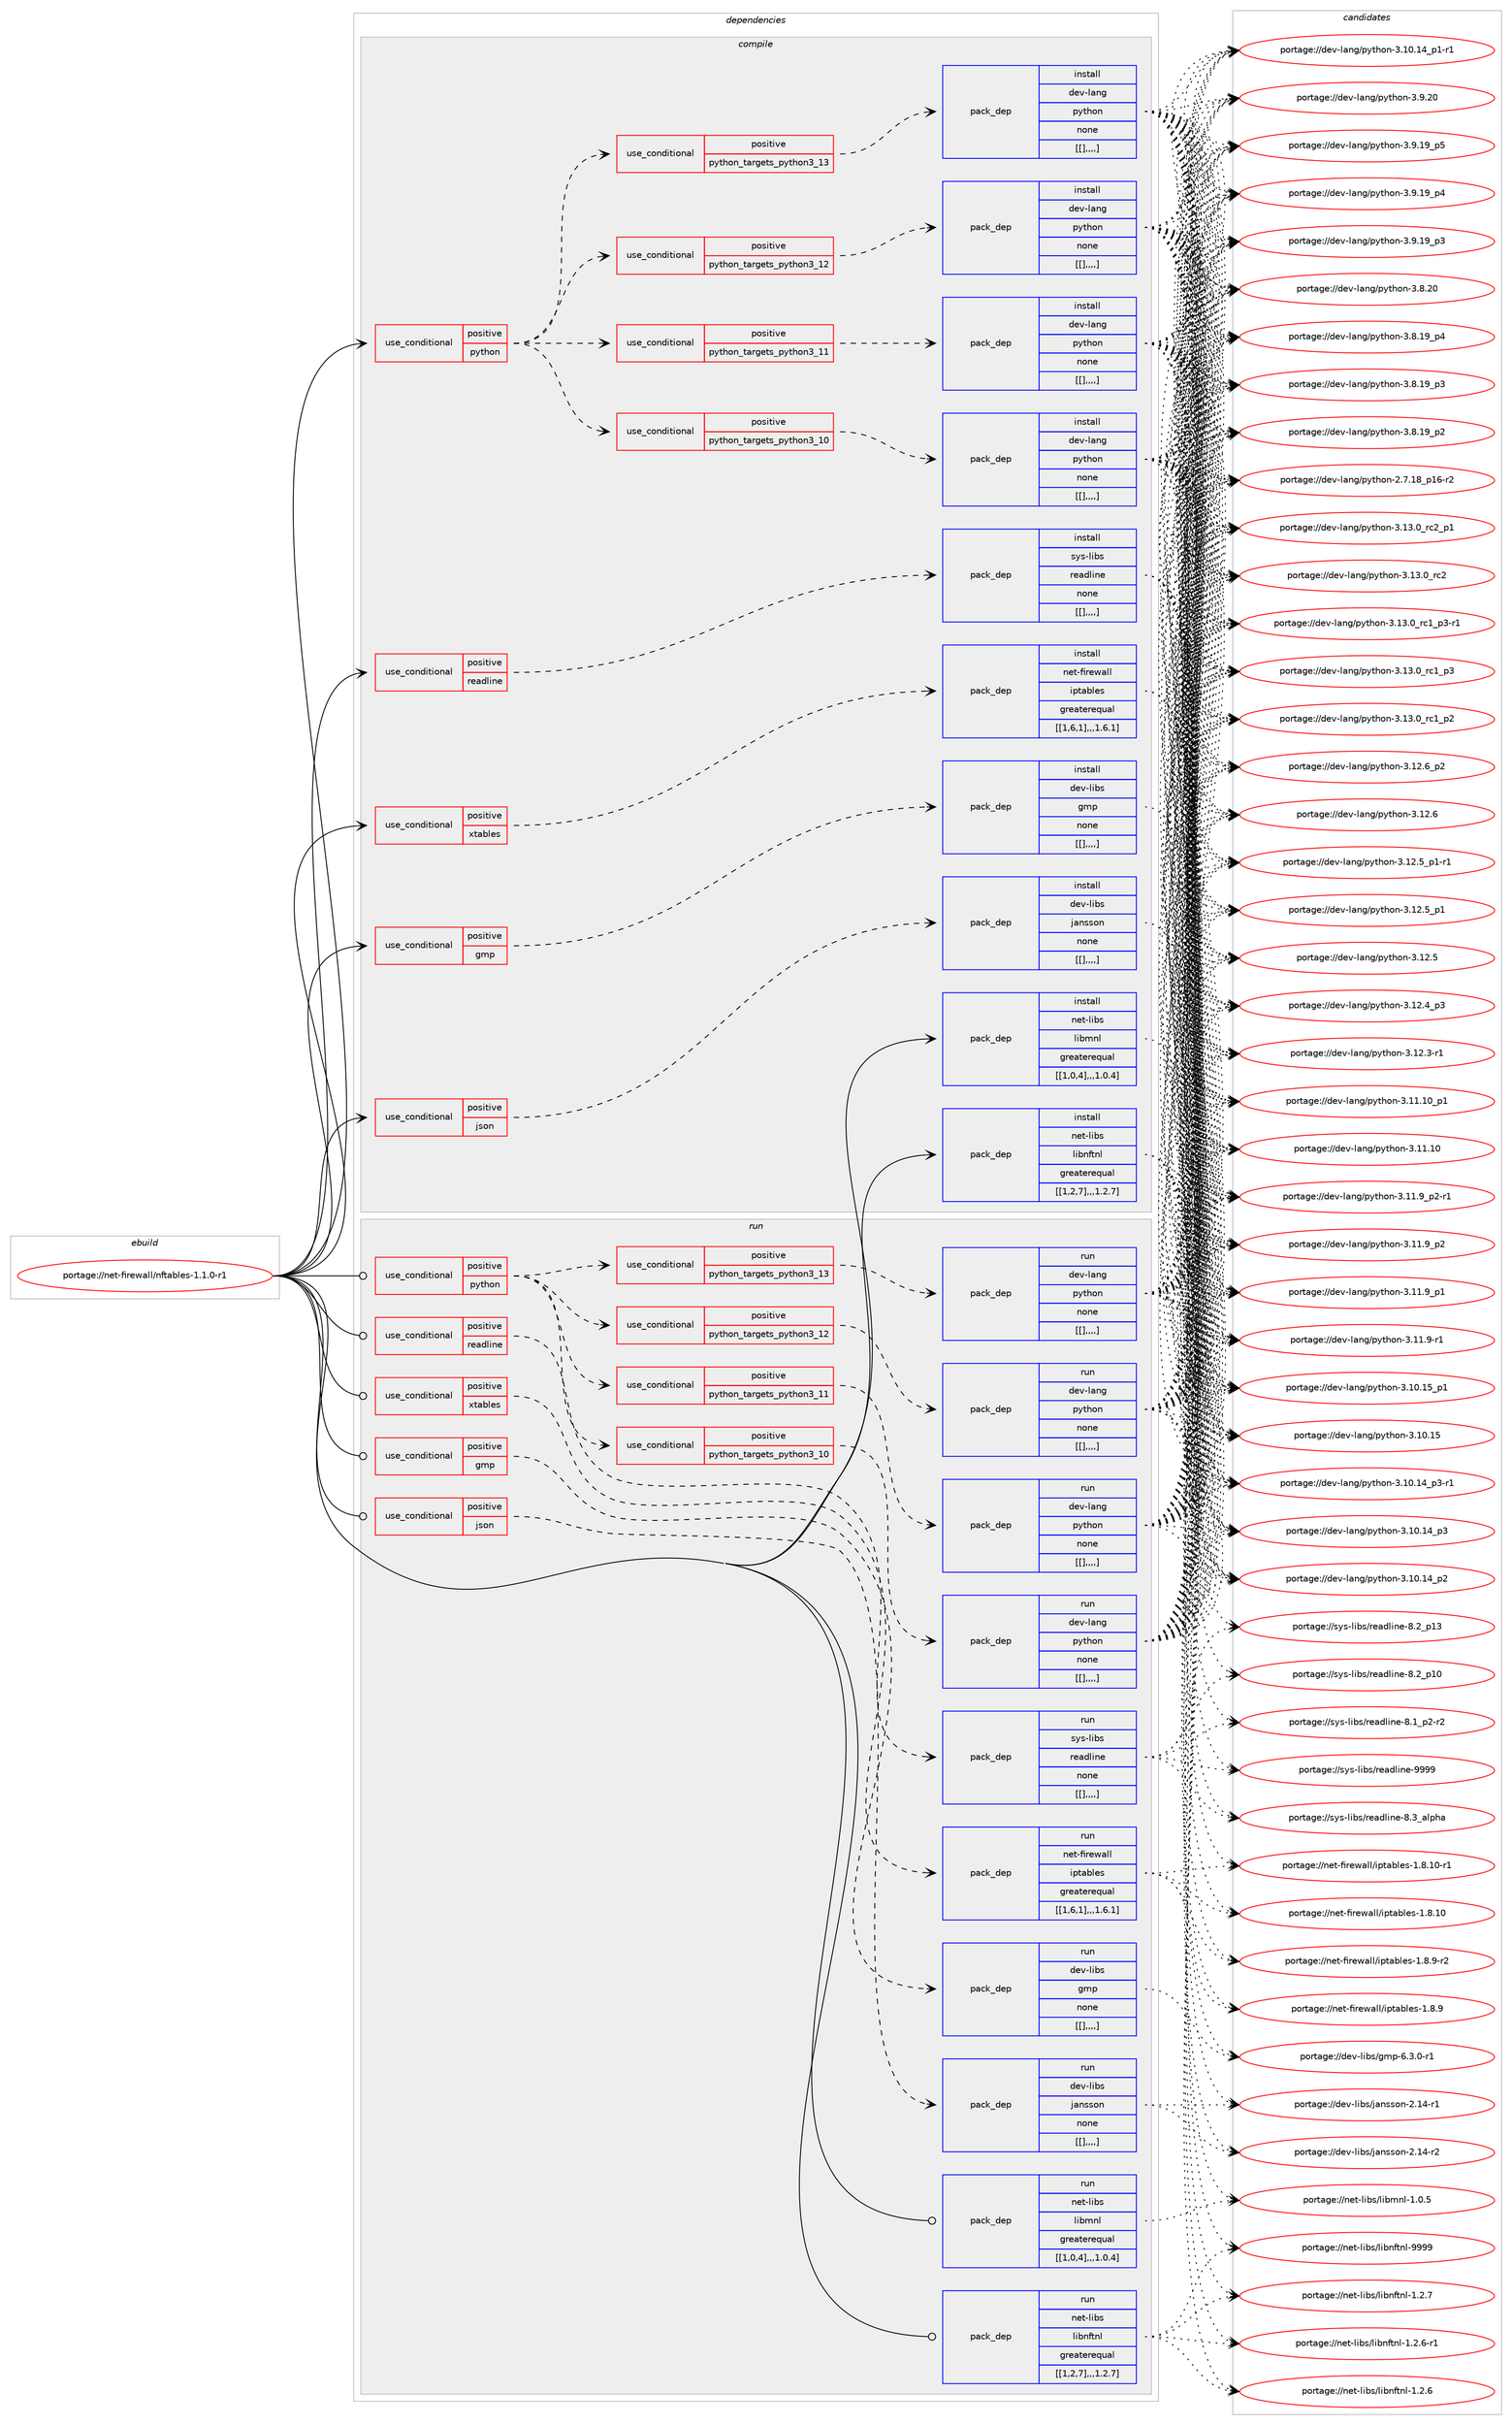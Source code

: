 digraph prolog {

# *************
# Graph options
# *************

newrank=true;
concentrate=true;
compound=true;
graph [rankdir=LR,fontname=Helvetica,fontsize=10,ranksep=1.5];#, ranksep=2.5, nodesep=0.2];
edge  [arrowhead=vee];
node  [fontname=Helvetica,fontsize=10];

# **********
# The ebuild
# **********

subgraph cluster_leftcol {
color=gray;
label=<<i>ebuild</i>>;
id [label="portage://net-firewall/nftables-1.1.0-r1", color=red, width=4, href="../net-firewall/nftables-1.1.0-r1.svg"];
}

# ****************
# The dependencies
# ****************

subgraph cluster_midcol {
color=gray;
label=<<i>dependencies</i>>;
subgraph cluster_compile {
fillcolor="#eeeeee";
style=filled;
label=<<i>compile</i>>;
subgraph cond1140 {
dependency2755 [label=<<TABLE BORDER="0" CELLBORDER="1" CELLSPACING="0" CELLPADDING="4"><TR><TD ROWSPAN="3" CELLPADDING="10">use_conditional</TD></TR><TR><TD>positive</TD></TR><TR><TD>gmp</TD></TR></TABLE>>, shape=none, color=red];
subgraph pack1614 {
dependency2756 [label=<<TABLE BORDER="0" CELLBORDER="1" CELLSPACING="0" CELLPADDING="4" WIDTH="220"><TR><TD ROWSPAN="6" CELLPADDING="30">pack_dep</TD></TR><TR><TD WIDTH="110">install</TD></TR><TR><TD>dev-libs</TD></TR><TR><TD>gmp</TD></TR><TR><TD>none</TD></TR><TR><TD>[[],,,,]</TD></TR></TABLE>>, shape=none, color=blue];
}
dependency2755:e -> dependency2756:w [weight=20,style="dashed",arrowhead="vee"];
}
id:e -> dependency2755:w [weight=20,style="solid",arrowhead="vee"];
subgraph cond1141 {
dependency2757 [label=<<TABLE BORDER="0" CELLBORDER="1" CELLSPACING="0" CELLPADDING="4"><TR><TD ROWSPAN="3" CELLPADDING="10">use_conditional</TD></TR><TR><TD>positive</TD></TR><TR><TD>json</TD></TR></TABLE>>, shape=none, color=red];
subgraph pack1615 {
dependency2758 [label=<<TABLE BORDER="0" CELLBORDER="1" CELLSPACING="0" CELLPADDING="4" WIDTH="220"><TR><TD ROWSPAN="6" CELLPADDING="30">pack_dep</TD></TR><TR><TD WIDTH="110">install</TD></TR><TR><TD>dev-libs</TD></TR><TR><TD>jansson</TD></TR><TR><TD>none</TD></TR><TR><TD>[[],,,,]</TD></TR></TABLE>>, shape=none, color=blue];
}
dependency2757:e -> dependency2758:w [weight=20,style="dashed",arrowhead="vee"];
}
id:e -> dependency2757:w [weight=20,style="solid",arrowhead="vee"];
subgraph cond1142 {
dependency2759 [label=<<TABLE BORDER="0" CELLBORDER="1" CELLSPACING="0" CELLPADDING="4"><TR><TD ROWSPAN="3" CELLPADDING="10">use_conditional</TD></TR><TR><TD>positive</TD></TR><TR><TD>python</TD></TR></TABLE>>, shape=none, color=red];
subgraph cond1143 {
dependency2760 [label=<<TABLE BORDER="0" CELLBORDER="1" CELLSPACING="0" CELLPADDING="4"><TR><TD ROWSPAN="3" CELLPADDING="10">use_conditional</TD></TR><TR><TD>positive</TD></TR><TR><TD>python_targets_python3_10</TD></TR></TABLE>>, shape=none, color=red];
subgraph pack1616 {
dependency2761 [label=<<TABLE BORDER="0" CELLBORDER="1" CELLSPACING="0" CELLPADDING="4" WIDTH="220"><TR><TD ROWSPAN="6" CELLPADDING="30">pack_dep</TD></TR><TR><TD WIDTH="110">install</TD></TR><TR><TD>dev-lang</TD></TR><TR><TD>python</TD></TR><TR><TD>none</TD></TR><TR><TD>[[],,,,]</TD></TR></TABLE>>, shape=none, color=blue];
}
dependency2760:e -> dependency2761:w [weight=20,style="dashed",arrowhead="vee"];
}
dependency2759:e -> dependency2760:w [weight=20,style="dashed",arrowhead="vee"];
subgraph cond1144 {
dependency2762 [label=<<TABLE BORDER="0" CELLBORDER="1" CELLSPACING="0" CELLPADDING="4"><TR><TD ROWSPAN="3" CELLPADDING="10">use_conditional</TD></TR><TR><TD>positive</TD></TR><TR><TD>python_targets_python3_11</TD></TR></TABLE>>, shape=none, color=red];
subgraph pack1617 {
dependency2763 [label=<<TABLE BORDER="0" CELLBORDER="1" CELLSPACING="0" CELLPADDING="4" WIDTH="220"><TR><TD ROWSPAN="6" CELLPADDING="30">pack_dep</TD></TR><TR><TD WIDTH="110">install</TD></TR><TR><TD>dev-lang</TD></TR><TR><TD>python</TD></TR><TR><TD>none</TD></TR><TR><TD>[[],,,,]</TD></TR></TABLE>>, shape=none, color=blue];
}
dependency2762:e -> dependency2763:w [weight=20,style="dashed",arrowhead="vee"];
}
dependency2759:e -> dependency2762:w [weight=20,style="dashed",arrowhead="vee"];
subgraph cond1145 {
dependency2764 [label=<<TABLE BORDER="0" CELLBORDER="1" CELLSPACING="0" CELLPADDING="4"><TR><TD ROWSPAN="3" CELLPADDING="10">use_conditional</TD></TR><TR><TD>positive</TD></TR><TR><TD>python_targets_python3_12</TD></TR></TABLE>>, shape=none, color=red];
subgraph pack1618 {
dependency2765 [label=<<TABLE BORDER="0" CELLBORDER="1" CELLSPACING="0" CELLPADDING="4" WIDTH="220"><TR><TD ROWSPAN="6" CELLPADDING="30">pack_dep</TD></TR><TR><TD WIDTH="110">install</TD></TR><TR><TD>dev-lang</TD></TR><TR><TD>python</TD></TR><TR><TD>none</TD></TR><TR><TD>[[],,,,]</TD></TR></TABLE>>, shape=none, color=blue];
}
dependency2764:e -> dependency2765:w [weight=20,style="dashed",arrowhead="vee"];
}
dependency2759:e -> dependency2764:w [weight=20,style="dashed",arrowhead="vee"];
subgraph cond1146 {
dependency2766 [label=<<TABLE BORDER="0" CELLBORDER="1" CELLSPACING="0" CELLPADDING="4"><TR><TD ROWSPAN="3" CELLPADDING="10">use_conditional</TD></TR><TR><TD>positive</TD></TR><TR><TD>python_targets_python3_13</TD></TR></TABLE>>, shape=none, color=red];
subgraph pack1619 {
dependency2767 [label=<<TABLE BORDER="0" CELLBORDER="1" CELLSPACING="0" CELLPADDING="4" WIDTH="220"><TR><TD ROWSPAN="6" CELLPADDING="30">pack_dep</TD></TR><TR><TD WIDTH="110">install</TD></TR><TR><TD>dev-lang</TD></TR><TR><TD>python</TD></TR><TR><TD>none</TD></TR><TR><TD>[[],,,,]</TD></TR></TABLE>>, shape=none, color=blue];
}
dependency2766:e -> dependency2767:w [weight=20,style="dashed",arrowhead="vee"];
}
dependency2759:e -> dependency2766:w [weight=20,style="dashed",arrowhead="vee"];
}
id:e -> dependency2759:w [weight=20,style="solid",arrowhead="vee"];
subgraph cond1147 {
dependency2768 [label=<<TABLE BORDER="0" CELLBORDER="1" CELLSPACING="0" CELLPADDING="4"><TR><TD ROWSPAN="3" CELLPADDING="10">use_conditional</TD></TR><TR><TD>positive</TD></TR><TR><TD>readline</TD></TR></TABLE>>, shape=none, color=red];
subgraph pack1620 {
dependency2769 [label=<<TABLE BORDER="0" CELLBORDER="1" CELLSPACING="0" CELLPADDING="4" WIDTH="220"><TR><TD ROWSPAN="6" CELLPADDING="30">pack_dep</TD></TR><TR><TD WIDTH="110">install</TD></TR><TR><TD>sys-libs</TD></TR><TR><TD>readline</TD></TR><TR><TD>none</TD></TR><TR><TD>[[],,,,]</TD></TR></TABLE>>, shape=none, color=blue];
}
dependency2768:e -> dependency2769:w [weight=20,style="dashed",arrowhead="vee"];
}
id:e -> dependency2768:w [weight=20,style="solid",arrowhead="vee"];
subgraph cond1148 {
dependency2770 [label=<<TABLE BORDER="0" CELLBORDER="1" CELLSPACING="0" CELLPADDING="4"><TR><TD ROWSPAN="3" CELLPADDING="10">use_conditional</TD></TR><TR><TD>positive</TD></TR><TR><TD>xtables</TD></TR></TABLE>>, shape=none, color=red];
subgraph pack1621 {
dependency2771 [label=<<TABLE BORDER="0" CELLBORDER="1" CELLSPACING="0" CELLPADDING="4" WIDTH="220"><TR><TD ROWSPAN="6" CELLPADDING="30">pack_dep</TD></TR><TR><TD WIDTH="110">install</TD></TR><TR><TD>net-firewall</TD></TR><TR><TD>iptables</TD></TR><TR><TD>greaterequal</TD></TR><TR><TD>[[1,6,1],,,1.6.1]</TD></TR></TABLE>>, shape=none, color=blue];
}
dependency2770:e -> dependency2771:w [weight=20,style="dashed",arrowhead="vee"];
}
id:e -> dependency2770:w [weight=20,style="solid",arrowhead="vee"];
subgraph pack1622 {
dependency2772 [label=<<TABLE BORDER="0" CELLBORDER="1" CELLSPACING="0" CELLPADDING="4" WIDTH="220"><TR><TD ROWSPAN="6" CELLPADDING="30">pack_dep</TD></TR><TR><TD WIDTH="110">install</TD></TR><TR><TD>net-libs</TD></TR><TR><TD>libmnl</TD></TR><TR><TD>greaterequal</TD></TR><TR><TD>[[1,0,4],,,1.0.4]</TD></TR></TABLE>>, shape=none, color=blue];
}
id:e -> dependency2772:w [weight=20,style="solid",arrowhead="vee"];
subgraph pack1623 {
dependency2773 [label=<<TABLE BORDER="0" CELLBORDER="1" CELLSPACING="0" CELLPADDING="4" WIDTH="220"><TR><TD ROWSPAN="6" CELLPADDING="30">pack_dep</TD></TR><TR><TD WIDTH="110">install</TD></TR><TR><TD>net-libs</TD></TR><TR><TD>libnftnl</TD></TR><TR><TD>greaterequal</TD></TR><TR><TD>[[1,2,7],,,1.2.7]</TD></TR></TABLE>>, shape=none, color=blue];
}
id:e -> dependency2773:w [weight=20,style="solid",arrowhead="vee"];
}
subgraph cluster_compileandrun {
fillcolor="#eeeeee";
style=filled;
label=<<i>compile and run</i>>;
}
subgraph cluster_run {
fillcolor="#eeeeee";
style=filled;
label=<<i>run</i>>;
subgraph cond1149 {
dependency2774 [label=<<TABLE BORDER="0" CELLBORDER="1" CELLSPACING="0" CELLPADDING="4"><TR><TD ROWSPAN="3" CELLPADDING="10">use_conditional</TD></TR><TR><TD>positive</TD></TR><TR><TD>gmp</TD></TR></TABLE>>, shape=none, color=red];
subgraph pack1624 {
dependency2775 [label=<<TABLE BORDER="0" CELLBORDER="1" CELLSPACING="0" CELLPADDING="4" WIDTH="220"><TR><TD ROWSPAN="6" CELLPADDING="30">pack_dep</TD></TR><TR><TD WIDTH="110">run</TD></TR><TR><TD>dev-libs</TD></TR><TR><TD>gmp</TD></TR><TR><TD>none</TD></TR><TR><TD>[[],,,,]</TD></TR></TABLE>>, shape=none, color=blue];
}
dependency2774:e -> dependency2775:w [weight=20,style="dashed",arrowhead="vee"];
}
id:e -> dependency2774:w [weight=20,style="solid",arrowhead="odot"];
subgraph cond1150 {
dependency2776 [label=<<TABLE BORDER="0" CELLBORDER="1" CELLSPACING="0" CELLPADDING="4"><TR><TD ROWSPAN="3" CELLPADDING="10">use_conditional</TD></TR><TR><TD>positive</TD></TR><TR><TD>json</TD></TR></TABLE>>, shape=none, color=red];
subgraph pack1625 {
dependency2777 [label=<<TABLE BORDER="0" CELLBORDER="1" CELLSPACING="0" CELLPADDING="4" WIDTH="220"><TR><TD ROWSPAN="6" CELLPADDING="30">pack_dep</TD></TR><TR><TD WIDTH="110">run</TD></TR><TR><TD>dev-libs</TD></TR><TR><TD>jansson</TD></TR><TR><TD>none</TD></TR><TR><TD>[[],,,,]</TD></TR></TABLE>>, shape=none, color=blue];
}
dependency2776:e -> dependency2777:w [weight=20,style="dashed",arrowhead="vee"];
}
id:e -> dependency2776:w [weight=20,style="solid",arrowhead="odot"];
subgraph cond1151 {
dependency2778 [label=<<TABLE BORDER="0" CELLBORDER="1" CELLSPACING="0" CELLPADDING="4"><TR><TD ROWSPAN="3" CELLPADDING="10">use_conditional</TD></TR><TR><TD>positive</TD></TR><TR><TD>python</TD></TR></TABLE>>, shape=none, color=red];
subgraph cond1152 {
dependency2779 [label=<<TABLE BORDER="0" CELLBORDER="1" CELLSPACING="0" CELLPADDING="4"><TR><TD ROWSPAN="3" CELLPADDING="10">use_conditional</TD></TR><TR><TD>positive</TD></TR><TR><TD>python_targets_python3_10</TD></TR></TABLE>>, shape=none, color=red];
subgraph pack1626 {
dependency2780 [label=<<TABLE BORDER="0" CELLBORDER="1" CELLSPACING="0" CELLPADDING="4" WIDTH="220"><TR><TD ROWSPAN="6" CELLPADDING="30">pack_dep</TD></TR><TR><TD WIDTH="110">run</TD></TR><TR><TD>dev-lang</TD></TR><TR><TD>python</TD></TR><TR><TD>none</TD></TR><TR><TD>[[],,,,]</TD></TR></TABLE>>, shape=none, color=blue];
}
dependency2779:e -> dependency2780:w [weight=20,style="dashed",arrowhead="vee"];
}
dependency2778:e -> dependency2779:w [weight=20,style="dashed",arrowhead="vee"];
subgraph cond1153 {
dependency2781 [label=<<TABLE BORDER="0" CELLBORDER="1" CELLSPACING="0" CELLPADDING="4"><TR><TD ROWSPAN="3" CELLPADDING="10">use_conditional</TD></TR><TR><TD>positive</TD></TR><TR><TD>python_targets_python3_11</TD></TR></TABLE>>, shape=none, color=red];
subgraph pack1627 {
dependency2782 [label=<<TABLE BORDER="0" CELLBORDER="1" CELLSPACING="0" CELLPADDING="4" WIDTH="220"><TR><TD ROWSPAN="6" CELLPADDING="30">pack_dep</TD></TR><TR><TD WIDTH="110">run</TD></TR><TR><TD>dev-lang</TD></TR><TR><TD>python</TD></TR><TR><TD>none</TD></TR><TR><TD>[[],,,,]</TD></TR></TABLE>>, shape=none, color=blue];
}
dependency2781:e -> dependency2782:w [weight=20,style="dashed",arrowhead="vee"];
}
dependency2778:e -> dependency2781:w [weight=20,style="dashed",arrowhead="vee"];
subgraph cond1154 {
dependency2783 [label=<<TABLE BORDER="0" CELLBORDER="1" CELLSPACING="0" CELLPADDING="4"><TR><TD ROWSPAN="3" CELLPADDING="10">use_conditional</TD></TR><TR><TD>positive</TD></TR><TR><TD>python_targets_python3_12</TD></TR></TABLE>>, shape=none, color=red];
subgraph pack1628 {
dependency2784 [label=<<TABLE BORDER="0" CELLBORDER="1" CELLSPACING="0" CELLPADDING="4" WIDTH="220"><TR><TD ROWSPAN="6" CELLPADDING="30">pack_dep</TD></TR><TR><TD WIDTH="110">run</TD></TR><TR><TD>dev-lang</TD></TR><TR><TD>python</TD></TR><TR><TD>none</TD></TR><TR><TD>[[],,,,]</TD></TR></TABLE>>, shape=none, color=blue];
}
dependency2783:e -> dependency2784:w [weight=20,style="dashed",arrowhead="vee"];
}
dependency2778:e -> dependency2783:w [weight=20,style="dashed",arrowhead="vee"];
subgraph cond1155 {
dependency2785 [label=<<TABLE BORDER="0" CELLBORDER="1" CELLSPACING="0" CELLPADDING="4"><TR><TD ROWSPAN="3" CELLPADDING="10">use_conditional</TD></TR><TR><TD>positive</TD></TR><TR><TD>python_targets_python3_13</TD></TR></TABLE>>, shape=none, color=red];
subgraph pack1629 {
dependency2786 [label=<<TABLE BORDER="0" CELLBORDER="1" CELLSPACING="0" CELLPADDING="4" WIDTH="220"><TR><TD ROWSPAN="6" CELLPADDING="30">pack_dep</TD></TR><TR><TD WIDTH="110">run</TD></TR><TR><TD>dev-lang</TD></TR><TR><TD>python</TD></TR><TR><TD>none</TD></TR><TR><TD>[[],,,,]</TD></TR></TABLE>>, shape=none, color=blue];
}
dependency2785:e -> dependency2786:w [weight=20,style="dashed",arrowhead="vee"];
}
dependency2778:e -> dependency2785:w [weight=20,style="dashed",arrowhead="vee"];
}
id:e -> dependency2778:w [weight=20,style="solid",arrowhead="odot"];
subgraph cond1156 {
dependency2787 [label=<<TABLE BORDER="0" CELLBORDER="1" CELLSPACING="0" CELLPADDING="4"><TR><TD ROWSPAN="3" CELLPADDING="10">use_conditional</TD></TR><TR><TD>positive</TD></TR><TR><TD>readline</TD></TR></TABLE>>, shape=none, color=red];
subgraph pack1630 {
dependency2788 [label=<<TABLE BORDER="0" CELLBORDER="1" CELLSPACING="0" CELLPADDING="4" WIDTH="220"><TR><TD ROWSPAN="6" CELLPADDING="30">pack_dep</TD></TR><TR><TD WIDTH="110">run</TD></TR><TR><TD>sys-libs</TD></TR><TR><TD>readline</TD></TR><TR><TD>none</TD></TR><TR><TD>[[],,,,]</TD></TR></TABLE>>, shape=none, color=blue];
}
dependency2787:e -> dependency2788:w [weight=20,style="dashed",arrowhead="vee"];
}
id:e -> dependency2787:w [weight=20,style="solid",arrowhead="odot"];
subgraph cond1157 {
dependency2789 [label=<<TABLE BORDER="0" CELLBORDER="1" CELLSPACING="0" CELLPADDING="4"><TR><TD ROWSPAN="3" CELLPADDING="10">use_conditional</TD></TR><TR><TD>positive</TD></TR><TR><TD>xtables</TD></TR></TABLE>>, shape=none, color=red];
subgraph pack1631 {
dependency2790 [label=<<TABLE BORDER="0" CELLBORDER="1" CELLSPACING="0" CELLPADDING="4" WIDTH="220"><TR><TD ROWSPAN="6" CELLPADDING="30">pack_dep</TD></TR><TR><TD WIDTH="110">run</TD></TR><TR><TD>net-firewall</TD></TR><TR><TD>iptables</TD></TR><TR><TD>greaterequal</TD></TR><TR><TD>[[1,6,1],,,1.6.1]</TD></TR></TABLE>>, shape=none, color=blue];
}
dependency2789:e -> dependency2790:w [weight=20,style="dashed",arrowhead="vee"];
}
id:e -> dependency2789:w [weight=20,style="solid",arrowhead="odot"];
subgraph pack1632 {
dependency2791 [label=<<TABLE BORDER="0" CELLBORDER="1" CELLSPACING="0" CELLPADDING="4" WIDTH="220"><TR><TD ROWSPAN="6" CELLPADDING="30">pack_dep</TD></TR><TR><TD WIDTH="110">run</TD></TR><TR><TD>net-libs</TD></TR><TR><TD>libmnl</TD></TR><TR><TD>greaterequal</TD></TR><TR><TD>[[1,0,4],,,1.0.4]</TD></TR></TABLE>>, shape=none, color=blue];
}
id:e -> dependency2791:w [weight=20,style="solid",arrowhead="odot"];
subgraph pack1633 {
dependency2792 [label=<<TABLE BORDER="0" CELLBORDER="1" CELLSPACING="0" CELLPADDING="4" WIDTH="220"><TR><TD ROWSPAN="6" CELLPADDING="30">pack_dep</TD></TR><TR><TD WIDTH="110">run</TD></TR><TR><TD>net-libs</TD></TR><TR><TD>libnftnl</TD></TR><TR><TD>greaterequal</TD></TR><TR><TD>[[1,2,7],,,1.2.7]</TD></TR></TABLE>>, shape=none, color=blue];
}
id:e -> dependency2792:w [weight=20,style="solid",arrowhead="odot"];
}
}

# **************
# The candidates
# **************

subgraph cluster_choices {
rank=same;
color=gray;
label=<<i>candidates</i>>;

subgraph choice1614 {
color=black;
nodesep=1;
choice1001011184510810598115471031091124554465146484511449 [label="portage://dev-libs/gmp-6.3.0-r1", color=red, width=4,href="../dev-libs/gmp-6.3.0-r1.svg"];
dependency2756:e -> choice1001011184510810598115471031091124554465146484511449:w [style=dotted,weight="100"];
}
subgraph choice1615 {
color=black;
nodesep=1;
choice1001011184510810598115471069711011511511111045504649524511450 [label="portage://dev-libs/jansson-2.14-r2", color=red, width=4,href="../dev-libs/jansson-2.14-r2.svg"];
choice1001011184510810598115471069711011511511111045504649524511449 [label="portage://dev-libs/jansson-2.14-r1", color=red, width=4,href="../dev-libs/jansson-2.14-r1.svg"];
dependency2758:e -> choice1001011184510810598115471069711011511511111045504649524511450:w [style=dotted,weight="100"];
dependency2758:e -> choice1001011184510810598115471069711011511511111045504649524511449:w [style=dotted,weight="100"];
}
subgraph choice1616 {
color=black;
nodesep=1;
choice100101118451089711010347112121116104111110455146495146489511499509511249 [label="portage://dev-lang/python-3.13.0_rc2_p1", color=red, width=4,href="../dev-lang/python-3.13.0_rc2_p1.svg"];
choice10010111845108971101034711212111610411111045514649514648951149950 [label="portage://dev-lang/python-3.13.0_rc2", color=red, width=4,href="../dev-lang/python-3.13.0_rc2.svg"];
choice1001011184510897110103471121211161041111104551464951464895114994995112514511449 [label="portage://dev-lang/python-3.13.0_rc1_p3-r1", color=red, width=4,href="../dev-lang/python-3.13.0_rc1_p3-r1.svg"];
choice100101118451089711010347112121116104111110455146495146489511499499511251 [label="portage://dev-lang/python-3.13.0_rc1_p3", color=red, width=4,href="../dev-lang/python-3.13.0_rc1_p3.svg"];
choice100101118451089711010347112121116104111110455146495146489511499499511250 [label="portage://dev-lang/python-3.13.0_rc1_p2", color=red, width=4,href="../dev-lang/python-3.13.0_rc1_p2.svg"];
choice100101118451089711010347112121116104111110455146495046549511250 [label="portage://dev-lang/python-3.12.6_p2", color=red, width=4,href="../dev-lang/python-3.12.6_p2.svg"];
choice10010111845108971101034711212111610411111045514649504654 [label="portage://dev-lang/python-3.12.6", color=red, width=4,href="../dev-lang/python-3.12.6.svg"];
choice1001011184510897110103471121211161041111104551464950465395112494511449 [label="portage://dev-lang/python-3.12.5_p1-r1", color=red, width=4,href="../dev-lang/python-3.12.5_p1-r1.svg"];
choice100101118451089711010347112121116104111110455146495046539511249 [label="portage://dev-lang/python-3.12.5_p1", color=red, width=4,href="../dev-lang/python-3.12.5_p1.svg"];
choice10010111845108971101034711212111610411111045514649504653 [label="portage://dev-lang/python-3.12.5", color=red, width=4,href="../dev-lang/python-3.12.5.svg"];
choice100101118451089711010347112121116104111110455146495046529511251 [label="portage://dev-lang/python-3.12.4_p3", color=red, width=4,href="../dev-lang/python-3.12.4_p3.svg"];
choice100101118451089711010347112121116104111110455146495046514511449 [label="portage://dev-lang/python-3.12.3-r1", color=red, width=4,href="../dev-lang/python-3.12.3-r1.svg"];
choice10010111845108971101034711212111610411111045514649494649489511249 [label="portage://dev-lang/python-3.11.10_p1", color=red, width=4,href="../dev-lang/python-3.11.10_p1.svg"];
choice1001011184510897110103471121211161041111104551464949464948 [label="portage://dev-lang/python-3.11.10", color=red, width=4,href="../dev-lang/python-3.11.10.svg"];
choice1001011184510897110103471121211161041111104551464949465795112504511449 [label="portage://dev-lang/python-3.11.9_p2-r1", color=red, width=4,href="../dev-lang/python-3.11.9_p2-r1.svg"];
choice100101118451089711010347112121116104111110455146494946579511250 [label="portage://dev-lang/python-3.11.9_p2", color=red, width=4,href="../dev-lang/python-3.11.9_p2.svg"];
choice100101118451089711010347112121116104111110455146494946579511249 [label="portage://dev-lang/python-3.11.9_p1", color=red, width=4,href="../dev-lang/python-3.11.9_p1.svg"];
choice100101118451089711010347112121116104111110455146494946574511449 [label="portage://dev-lang/python-3.11.9-r1", color=red, width=4,href="../dev-lang/python-3.11.9-r1.svg"];
choice10010111845108971101034711212111610411111045514649484649539511249 [label="portage://dev-lang/python-3.10.15_p1", color=red, width=4,href="../dev-lang/python-3.10.15_p1.svg"];
choice1001011184510897110103471121211161041111104551464948464953 [label="portage://dev-lang/python-3.10.15", color=red, width=4,href="../dev-lang/python-3.10.15.svg"];
choice100101118451089711010347112121116104111110455146494846495295112514511449 [label="portage://dev-lang/python-3.10.14_p3-r1", color=red, width=4,href="../dev-lang/python-3.10.14_p3-r1.svg"];
choice10010111845108971101034711212111610411111045514649484649529511251 [label="portage://dev-lang/python-3.10.14_p3", color=red, width=4,href="../dev-lang/python-3.10.14_p3.svg"];
choice10010111845108971101034711212111610411111045514649484649529511250 [label="portage://dev-lang/python-3.10.14_p2", color=red, width=4,href="../dev-lang/python-3.10.14_p2.svg"];
choice100101118451089711010347112121116104111110455146494846495295112494511449 [label="portage://dev-lang/python-3.10.14_p1-r1", color=red, width=4,href="../dev-lang/python-3.10.14_p1-r1.svg"];
choice10010111845108971101034711212111610411111045514657465048 [label="portage://dev-lang/python-3.9.20", color=red, width=4,href="../dev-lang/python-3.9.20.svg"];
choice100101118451089711010347112121116104111110455146574649579511253 [label="portage://dev-lang/python-3.9.19_p5", color=red, width=4,href="../dev-lang/python-3.9.19_p5.svg"];
choice100101118451089711010347112121116104111110455146574649579511252 [label="portage://dev-lang/python-3.9.19_p4", color=red, width=4,href="../dev-lang/python-3.9.19_p4.svg"];
choice100101118451089711010347112121116104111110455146574649579511251 [label="portage://dev-lang/python-3.9.19_p3", color=red, width=4,href="../dev-lang/python-3.9.19_p3.svg"];
choice10010111845108971101034711212111610411111045514656465048 [label="portage://dev-lang/python-3.8.20", color=red, width=4,href="../dev-lang/python-3.8.20.svg"];
choice100101118451089711010347112121116104111110455146564649579511252 [label="portage://dev-lang/python-3.8.19_p4", color=red, width=4,href="../dev-lang/python-3.8.19_p4.svg"];
choice100101118451089711010347112121116104111110455146564649579511251 [label="portage://dev-lang/python-3.8.19_p3", color=red, width=4,href="../dev-lang/python-3.8.19_p3.svg"];
choice100101118451089711010347112121116104111110455146564649579511250 [label="portage://dev-lang/python-3.8.19_p2", color=red, width=4,href="../dev-lang/python-3.8.19_p2.svg"];
choice100101118451089711010347112121116104111110455046554649569511249544511450 [label="portage://dev-lang/python-2.7.18_p16-r2", color=red, width=4,href="../dev-lang/python-2.7.18_p16-r2.svg"];
dependency2761:e -> choice100101118451089711010347112121116104111110455146495146489511499509511249:w [style=dotted,weight="100"];
dependency2761:e -> choice10010111845108971101034711212111610411111045514649514648951149950:w [style=dotted,weight="100"];
dependency2761:e -> choice1001011184510897110103471121211161041111104551464951464895114994995112514511449:w [style=dotted,weight="100"];
dependency2761:e -> choice100101118451089711010347112121116104111110455146495146489511499499511251:w [style=dotted,weight="100"];
dependency2761:e -> choice100101118451089711010347112121116104111110455146495146489511499499511250:w [style=dotted,weight="100"];
dependency2761:e -> choice100101118451089711010347112121116104111110455146495046549511250:w [style=dotted,weight="100"];
dependency2761:e -> choice10010111845108971101034711212111610411111045514649504654:w [style=dotted,weight="100"];
dependency2761:e -> choice1001011184510897110103471121211161041111104551464950465395112494511449:w [style=dotted,weight="100"];
dependency2761:e -> choice100101118451089711010347112121116104111110455146495046539511249:w [style=dotted,weight="100"];
dependency2761:e -> choice10010111845108971101034711212111610411111045514649504653:w [style=dotted,weight="100"];
dependency2761:e -> choice100101118451089711010347112121116104111110455146495046529511251:w [style=dotted,weight="100"];
dependency2761:e -> choice100101118451089711010347112121116104111110455146495046514511449:w [style=dotted,weight="100"];
dependency2761:e -> choice10010111845108971101034711212111610411111045514649494649489511249:w [style=dotted,weight="100"];
dependency2761:e -> choice1001011184510897110103471121211161041111104551464949464948:w [style=dotted,weight="100"];
dependency2761:e -> choice1001011184510897110103471121211161041111104551464949465795112504511449:w [style=dotted,weight="100"];
dependency2761:e -> choice100101118451089711010347112121116104111110455146494946579511250:w [style=dotted,weight="100"];
dependency2761:e -> choice100101118451089711010347112121116104111110455146494946579511249:w [style=dotted,weight="100"];
dependency2761:e -> choice100101118451089711010347112121116104111110455146494946574511449:w [style=dotted,weight="100"];
dependency2761:e -> choice10010111845108971101034711212111610411111045514649484649539511249:w [style=dotted,weight="100"];
dependency2761:e -> choice1001011184510897110103471121211161041111104551464948464953:w [style=dotted,weight="100"];
dependency2761:e -> choice100101118451089711010347112121116104111110455146494846495295112514511449:w [style=dotted,weight="100"];
dependency2761:e -> choice10010111845108971101034711212111610411111045514649484649529511251:w [style=dotted,weight="100"];
dependency2761:e -> choice10010111845108971101034711212111610411111045514649484649529511250:w [style=dotted,weight="100"];
dependency2761:e -> choice100101118451089711010347112121116104111110455146494846495295112494511449:w [style=dotted,weight="100"];
dependency2761:e -> choice10010111845108971101034711212111610411111045514657465048:w [style=dotted,weight="100"];
dependency2761:e -> choice100101118451089711010347112121116104111110455146574649579511253:w [style=dotted,weight="100"];
dependency2761:e -> choice100101118451089711010347112121116104111110455146574649579511252:w [style=dotted,weight="100"];
dependency2761:e -> choice100101118451089711010347112121116104111110455146574649579511251:w [style=dotted,weight="100"];
dependency2761:e -> choice10010111845108971101034711212111610411111045514656465048:w [style=dotted,weight="100"];
dependency2761:e -> choice100101118451089711010347112121116104111110455146564649579511252:w [style=dotted,weight="100"];
dependency2761:e -> choice100101118451089711010347112121116104111110455146564649579511251:w [style=dotted,weight="100"];
dependency2761:e -> choice100101118451089711010347112121116104111110455146564649579511250:w [style=dotted,weight="100"];
dependency2761:e -> choice100101118451089711010347112121116104111110455046554649569511249544511450:w [style=dotted,weight="100"];
}
subgraph choice1617 {
color=black;
nodesep=1;
choice100101118451089711010347112121116104111110455146495146489511499509511249 [label="portage://dev-lang/python-3.13.0_rc2_p1", color=red, width=4,href="../dev-lang/python-3.13.0_rc2_p1.svg"];
choice10010111845108971101034711212111610411111045514649514648951149950 [label="portage://dev-lang/python-3.13.0_rc2", color=red, width=4,href="../dev-lang/python-3.13.0_rc2.svg"];
choice1001011184510897110103471121211161041111104551464951464895114994995112514511449 [label="portage://dev-lang/python-3.13.0_rc1_p3-r1", color=red, width=4,href="../dev-lang/python-3.13.0_rc1_p3-r1.svg"];
choice100101118451089711010347112121116104111110455146495146489511499499511251 [label="portage://dev-lang/python-3.13.0_rc1_p3", color=red, width=4,href="../dev-lang/python-3.13.0_rc1_p3.svg"];
choice100101118451089711010347112121116104111110455146495146489511499499511250 [label="portage://dev-lang/python-3.13.0_rc1_p2", color=red, width=4,href="../dev-lang/python-3.13.0_rc1_p2.svg"];
choice100101118451089711010347112121116104111110455146495046549511250 [label="portage://dev-lang/python-3.12.6_p2", color=red, width=4,href="../dev-lang/python-3.12.6_p2.svg"];
choice10010111845108971101034711212111610411111045514649504654 [label="portage://dev-lang/python-3.12.6", color=red, width=4,href="../dev-lang/python-3.12.6.svg"];
choice1001011184510897110103471121211161041111104551464950465395112494511449 [label="portage://dev-lang/python-3.12.5_p1-r1", color=red, width=4,href="../dev-lang/python-3.12.5_p1-r1.svg"];
choice100101118451089711010347112121116104111110455146495046539511249 [label="portage://dev-lang/python-3.12.5_p1", color=red, width=4,href="../dev-lang/python-3.12.5_p1.svg"];
choice10010111845108971101034711212111610411111045514649504653 [label="portage://dev-lang/python-3.12.5", color=red, width=4,href="../dev-lang/python-3.12.5.svg"];
choice100101118451089711010347112121116104111110455146495046529511251 [label="portage://dev-lang/python-3.12.4_p3", color=red, width=4,href="../dev-lang/python-3.12.4_p3.svg"];
choice100101118451089711010347112121116104111110455146495046514511449 [label="portage://dev-lang/python-3.12.3-r1", color=red, width=4,href="../dev-lang/python-3.12.3-r1.svg"];
choice10010111845108971101034711212111610411111045514649494649489511249 [label="portage://dev-lang/python-3.11.10_p1", color=red, width=4,href="../dev-lang/python-3.11.10_p1.svg"];
choice1001011184510897110103471121211161041111104551464949464948 [label="portage://dev-lang/python-3.11.10", color=red, width=4,href="../dev-lang/python-3.11.10.svg"];
choice1001011184510897110103471121211161041111104551464949465795112504511449 [label="portage://dev-lang/python-3.11.9_p2-r1", color=red, width=4,href="../dev-lang/python-3.11.9_p2-r1.svg"];
choice100101118451089711010347112121116104111110455146494946579511250 [label="portage://dev-lang/python-3.11.9_p2", color=red, width=4,href="../dev-lang/python-3.11.9_p2.svg"];
choice100101118451089711010347112121116104111110455146494946579511249 [label="portage://dev-lang/python-3.11.9_p1", color=red, width=4,href="../dev-lang/python-3.11.9_p1.svg"];
choice100101118451089711010347112121116104111110455146494946574511449 [label="portage://dev-lang/python-3.11.9-r1", color=red, width=4,href="../dev-lang/python-3.11.9-r1.svg"];
choice10010111845108971101034711212111610411111045514649484649539511249 [label="portage://dev-lang/python-3.10.15_p1", color=red, width=4,href="../dev-lang/python-3.10.15_p1.svg"];
choice1001011184510897110103471121211161041111104551464948464953 [label="portage://dev-lang/python-3.10.15", color=red, width=4,href="../dev-lang/python-3.10.15.svg"];
choice100101118451089711010347112121116104111110455146494846495295112514511449 [label="portage://dev-lang/python-3.10.14_p3-r1", color=red, width=4,href="../dev-lang/python-3.10.14_p3-r1.svg"];
choice10010111845108971101034711212111610411111045514649484649529511251 [label="portage://dev-lang/python-3.10.14_p3", color=red, width=4,href="../dev-lang/python-3.10.14_p3.svg"];
choice10010111845108971101034711212111610411111045514649484649529511250 [label="portage://dev-lang/python-3.10.14_p2", color=red, width=4,href="../dev-lang/python-3.10.14_p2.svg"];
choice100101118451089711010347112121116104111110455146494846495295112494511449 [label="portage://dev-lang/python-3.10.14_p1-r1", color=red, width=4,href="../dev-lang/python-3.10.14_p1-r1.svg"];
choice10010111845108971101034711212111610411111045514657465048 [label="portage://dev-lang/python-3.9.20", color=red, width=4,href="../dev-lang/python-3.9.20.svg"];
choice100101118451089711010347112121116104111110455146574649579511253 [label="portage://dev-lang/python-3.9.19_p5", color=red, width=4,href="../dev-lang/python-3.9.19_p5.svg"];
choice100101118451089711010347112121116104111110455146574649579511252 [label="portage://dev-lang/python-3.9.19_p4", color=red, width=4,href="../dev-lang/python-3.9.19_p4.svg"];
choice100101118451089711010347112121116104111110455146574649579511251 [label="portage://dev-lang/python-3.9.19_p3", color=red, width=4,href="../dev-lang/python-3.9.19_p3.svg"];
choice10010111845108971101034711212111610411111045514656465048 [label="portage://dev-lang/python-3.8.20", color=red, width=4,href="../dev-lang/python-3.8.20.svg"];
choice100101118451089711010347112121116104111110455146564649579511252 [label="portage://dev-lang/python-3.8.19_p4", color=red, width=4,href="../dev-lang/python-3.8.19_p4.svg"];
choice100101118451089711010347112121116104111110455146564649579511251 [label="portage://dev-lang/python-3.8.19_p3", color=red, width=4,href="../dev-lang/python-3.8.19_p3.svg"];
choice100101118451089711010347112121116104111110455146564649579511250 [label="portage://dev-lang/python-3.8.19_p2", color=red, width=4,href="../dev-lang/python-3.8.19_p2.svg"];
choice100101118451089711010347112121116104111110455046554649569511249544511450 [label="portage://dev-lang/python-2.7.18_p16-r2", color=red, width=4,href="../dev-lang/python-2.7.18_p16-r2.svg"];
dependency2763:e -> choice100101118451089711010347112121116104111110455146495146489511499509511249:w [style=dotted,weight="100"];
dependency2763:e -> choice10010111845108971101034711212111610411111045514649514648951149950:w [style=dotted,weight="100"];
dependency2763:e -> choice1001011184510897110103471121211161041111104551464951464895114994995112514511449:w [style=dotted,weight="100"];
dependency2763:e -> choice100101118451089711010347112121116104111110455146495146489511499499511251:w [style=dotted,weight="100"];
dependency2763:e -> choice100101118451089711010347112121116104111110455146495146489511499499511250:w [style=dotted,weight="100"];
dependency2763:e -> choice100101118451089711010347112121116104111110455146495046549511250:w [style=dotted,weight="100"];
dependency2763:e -> choice10010111845108971101034711212111610411111045514649504654:w [style=dotted,weight="100"];
dependency2763:e -> choice1001011184510897110103471121211161041111104551464950465395112494511449:w [style=dotted,weight="100"];
dependency2763:e -> choice100101118451089711010347112121116104111110455146495046539511249:w [style=dotted,weight="100"];
dependency2763:e -> choice10010111845108971101034711212111610411111045514649504653:w [style=dotted,weight="100"];
dependency2763:e -> choice100101118451089711010347112121116104111110455146495046529511251:w [style=dotted,weight="100"];
dependency2763:e -> choice100101118451089711010347112121116104111110455146495046514511449:w [style=dotted,weight="100"];
dependency2763:e -> choice10010111845108971101034711212111610411111045514649494649489511249:w [style=dotted,weight="100"];
dependency2763:e -> choice1001011184510897110103471121211161041111104551464949464948:w [style=dotted,weight="100"];
dependency2763:e -> choice1001011184510897110103471121211161041111104551464949465795112504511449:w [style=dotted,weight="100"];
dependency2763:e -> choice100101118451089711010347112121116104111110455146494946579511250:w [style=dotted,weight="100"];
dependency2763:e -> choice100101118451089711010347112121116104111110455146494946579511249:w [style=dotted,weight="100"];
dependency2763:e -> choice100101118451089711010347112121116104111110455146494946574511449:w [style=dotted,weight="100"];
dependency2763:e -> choice10010111845108971101034711212111610411111045514649484649539511249:w [style=dotted,weight="100"];
dependency2763:e -> choice1001011184510897110103471121211161041111104551464948464953:w [style=dotted,weight="100"];
dependency2763:e -> choice100101118451089711010347112121116104111110455146494846495295112514511449:w [style=dotted,weight="100"];
dependency2763:e -> choice10010111845108971101034711212111610411111045514649484649529511251:w [style=dotted,weight="100"];
dependency2763:e -> choice10010111845108971101034711212111610411111045514649484649529511250:w [style=dotted,weight="100"];
dependency2763:e -> choice100101118451089711010347112121116104111110455146494846495295112494511449:w [style=dotted,weight="100"];
dependency2763:e -> choice10010111845108971101034711212111610411111045514657465048:w [style=dotted,weight="100"];
dependency2763:e -> choice100101118451089711010347112121116104111110455146574649579511253:w [style=dotted,weight="100"];
dependency2763:e -> choice100101118451089711010347112121116104111110455146574649579511252:w [style=dotted,weight="100"];
dependency2763:e -> choice100101118451089711010347112121116104111110455146574649579511251:w [style=dotted,weight="100"];
dependency2763:e -> choice10010111845108971101034711212111610411111045514656465048:w [style=dotted,weight="100"];
dependency2763:e -> choice100101118451089711010347112121116104111110455146564649579511252:w [style=dotted,weight="100"];
dependency2763:e -> choice100101118451089711010347112121116104111110455146564649579511251:w [style=dotted,weight="100"];
dependency2763:e -> choice100101118451089711010347112121116104111110455146564649579511250:w [style=dotted,weight="100"];
dependency2763:e -> choice100101118451089711010347112121116104111110455046554649569511249544511450:w [style=dotted,weight="100"];
}
subgraph choice1618 {
color=black;
nodesep=1;
choice100101118451089711010347112121116104111110455146495146489511499509511249 [label="portage://dev-lang/python-3.13.0_rc2_p1", color=red, width=4,href="../dev-lang/python-3.13.0_rc2_p1.svg"];
choice10010111845108971101034711212111610411111045514649514648951149950 [label="portage://dev-lang/python-3.13.0_rc2", color=red, width=4,href="../dev-lang/python-3.13.0_rc2.svg"];
choice1001011184510897110103471121211161041111104551464951464895114994995112514511449 [label="portage://dev-lang/python-3.13.0_rc1_p3-r1", color=red, width=4,href="../dev-lang/python-3.13.0_rc1_p3-r1.svg"];
choice100101118451089711010347112121116104111110455146495146489511499499511251 [label="portage://dev-lang/python-3.13.0_rc1_p3", color=red, width=4,href="../dev-lang/python-3.13.0_rc1_p3.svg"];
choice100101118451089711010347112121116104111110455146495146489511499499511250 [label="portage://dev-lang/python-3.13.0_rc1_p2", color=red, width=4,href="../dev-lang/python-3.13.0_rc1_p2.svg"];
choice100101118451089711010347112121116104111110455146495046549511250 [label="portage://dev-lang/python-3.12.6_p2", color=red, width=4,href="../dev-lang/python-3.12.6_p2.svg"];
choice10010111845108971101034711212111610411111045514649504654 [label="portage://dev-lang/python-3.12.6", color=red, width=4,href="../dev-lang/python-3.12.6.svg"];
choice1001011184510897110103471121211161041111104551464950465395112494511449 [label="portage://dev-lang/python-3.12.5_p1-r1", color=red, width=4,href="../dev-lang/python-3.12.5_p1-r1.svg"];
choice100101118451089711010347112121116104111110455146495046539511249 [label="portage://dev-lang/python-3.12.5_p1", color=red, width=4,href="../dev-lang/python-3.12.5_p1.svg"];
choice10010111845108971101034711212111610411111045514649504653 [label="portage://dev-lang/python-3.12.5", color=red, width=4,href="../dev-lang/python-3.12.5.svg"];
choice100101118451089711010347112121116104111110455146495046529511251 [label="portage://dev-lang/python-3.12.4_p3", color=red, width=4,href="../dev-lang/python-3.12.4_p3.svg"];
choice100101118451089711010347112121116104111110455146495046514511449 [label="portage://dev-lang/python-3.12.3-r1", color=red, width=4,href="../dev-lang/python-3.12.3-r1.svg"];
choice10010111845108971101034711212111610411111045514649494649489511249 [label="portage://dev-lang/python-3.11.10_p1", color=red, width=4,href="../dev-lang/python-3.11.10_p1.svg"];
choice1001011184510897110103471121211161041111104551464949464948 [label="portage://dev-lang/python-3.11.10", color=red, width=4,href="../dev-lang/python-3.11.10.svg"];
choice1001011184510897110103471121211161041111104551464949465795112504511449 [label="portage://dev-lang/python-3.11.9_p2-r1", color=red, width=4,href="../dev-lang/python-3.11.9_p2-r1.svg"];
choice100101118451089711010347112121116104111110455146494946579511250 [label="portage://dev-lang/python-3.11.9_p2", color=red, width=4,href="../dev-lang/python-3.11.9_p2.svg"];
choice100101118451089711010347112121116104111110455146494946579511249 [label="portage://dev-lang/python-3.11.9_p1", color=red, width=4,href="../dev-lang/python-3.11.9_p1.svg"];
choice100101118451089711010347112121116104111110455146494946574511449 [label="portage://dev-lang/python-3.11.9-r1", color=red, width=4,href="../dev-lang/python-3.11.9-r1.svg"];
choice10010111845108971101034711212111610411111045514649484649539511249 [label="portage://dev-lang/python-3.10.15_p1", color=red, width=4,href="../dev-lang/python-3.10.15_p1.svg"];
choice1001011184510897110103471121211161041111104551464948464953 [label="portage://dev-lang/python-3.10.15", color=red, width=4,href="../dev-lang/python-3.10.15.svg"];
choice100101118451089711010347112121116104111110455146494846495295112514511449 [label="portage://dev-lang/python-3.10.14_p3-r1", color=red, width=4,href="../dev-lang/python-3.10.14_p3-r1.svg"];
choice10010111845108971101034711212111610411111045514649484649529511251 [label="portage://dev-lang/python-3.10.14_p3", color=red, width=4,href="../dev-lang/python-3.10.14_p3.svg"];
choice10010111845108971101034711212111610411111045514649484649529511250 [label="portage://dev-lang/python-3.10.14_p2", color=red, width=4,href="../dev-lang/python-3.10.14_p2.svg"];
choice100101118451089711010347112121116104111110455146494846495295112494511449 [label="portage://dev-lang/python-3.10.14_p1-r1", color=red, width=4,href="../dev-lang/python-3.10.14_p1-r1.svg"];
choice10010111845108971101034711212111610411111045514657465048 [label="portage://dev-lang/python-3.9.20", color=red, width=4,href="../dev-lang/python-3.9.20.svg"];
choice100101118451089711010347112121116104111110455146574649579511253 [label="portage://dev-lang/python-3.9.19_p5", color=red, width=4,href="../dev-lang/python-3.9.19_p5.svg"];
choice100101118451089711010347112121116104111110455146574649579511252 [label="portage://dev-lang/python-3.9.19_p4", color=red, width=4,href="../dev-lang/python-3.9.19_p4.svg"];
choice100101118451089711010347112121116104111110455146574649579511251 [label="portage://dev-lang/python-3.9.19_p3", color=red, width=4,href="../dev-lang/python-3.9.19_p3.svg"];
choice10010111845108971101034711212111610411111045514656465048 [label="portage://dev-lang/python-3.8.20", color=red, width=4,href="../dev-lang/python-3.8.20.svg"];
choice100101118451089711010347112121116104111110455146564649579511252 [label="portage://dev-lang/python-3.8.19_p4", color=red, width=4,href="../dev-lang/python-3.8.19_p4.svg"];
choice100101118451089711010347112121116104111110455146564649579511251 [label="portage://dev-lang/python-3.8.19_p3", color=red, width=4,href="../dev-lang/python-3.8.19_p3.svg"];
choice100101118451089711010347112121116104111110455146564649579511250 [label="portage://dev-lang/python-3.8.19_p2", color=red, width=4,href="../dev-lang/python-3.8.19_p2.svg"];
choice100101118451089711010347112121116104111110455046554649569511249544511450 [label="portage://dev-lang/python-2.7.18_p16-r2", color=red, width=4,href="../dev-lang/python-2.7.18_p16-r2.svg"];
dependency2765:e -> choice100101118451089711010347112121116104111110455146495146489511499509511249:w [style=dotted,weight="100"];
dependency2765:e -> choice10010111845108971101034711212111610411111045514649514648951149950:w [style=dotted,weight="100"];
dependency2765:e -> choice1001011184510897110103471121211161041111104551464951464895114994995112514511449:w [style=dotted,weight="100"];
dependency2765:e -> choice100101118451089711010347112121116104111110455146495146489511499499511251:w [style=dotted,weight="100"];
dependency2765:e -> choice100101118451089711010347112121116104111110455146495146489511499499511250:w [style=dotted,weight="100"];
dependency2765:e -> choice100101118451089711010347112121116104111110455146495046549511250:w [style=dotted,weight="100"];
dependency2765:e -> choice10010111845108971101034711212111610411111045514649504654:w [style=dotted,weight="100"];
dependency2765:e -> choice1001011184510897110103471121211161041111104551464950465395112494511449:w [style=dotted,weight="100"];
dependency2765:e -> choice100101118451089711010347112121116104111110455146495046539511249:w [style=dotted,weight="100"];
dependency2765:e -> choice10010111845108971101034711212111610411111045514649504653:w [style=dotted,weight="100"];
dependency2765:e -> choice100101118451089711010347112121116104111110455146495046529511251:w [style=dotted,weight="100"];
dependency2765:e -> choice100101118451089711010347112121116104111110455146495046514511449:w [style=dotted,weight="100"];
dependency2765:e -> choice10010111845108971101034711212111610411111045514649494649489511249:w [style=dotted,weight="100"];
dependency2765:e -> choice1001011184510897110103471121211161041111104551464949464948:w [style=dotted,weight="100"];
dependency2765:e -> choice1001011184510897110103471121211161041111104551464949465795112504511449:w [style=dotted,weight="100"];
dependency2765:e -> choice100101118451089711010347112121116104111110455146494946579511250:w [style=dotted,weight="100"];
dependency2765:e -> choice100101118451089711010347112121116104111110455146494946579511249:w [style=dotted,weight="100"];
dependency2765:e -> choice100101118451089711010347112121116104111110455146494946574511449:w [style=dotted,weight="100"];
dependency2765:e -> choice10010111845108971101034711212111610411111045514649484649539511249:w [style=dotted,weight="100"];
dependency2765:e -> choice1001011184510897110103471121211161041111104551464948464953:w [style=dotted,weight="100"];
dependency2765:e -> choice100101118451089711010347112121116104111110455146494846495295112514511449:w [style=dotted,weight="100"];
dependency2765:e -> choice10010111845108971101034711212111610411111045514649484649529511251:w [style=dotted,weight="100"];
dependency2765:e -> choice10010111845108971101034711212111610411111045514649484649529511250:w [style=dotted,weight="100"];
dependency2765:e -> choice100101118451089711010347112121116104111110455146494846495295112494511449:w [style=dotted,weight="100"];
dependency2765:e -> choice10010111845108971101034711212111610411111045514657465048:w [style=dotted,weight="100"];
dependency2765:e -> choice100101118451089711010347112121116104111110455146574649579511253:w [style=dotted,weight="100"];
dependency2765:e -> choice100101118451089711010347112121116104111110455146574649579511252:w [style=dotted,weight="100"];
dependency2765:e -> choice100101118451089711010347112121116104111110455146574649579511251:w [style=dotted,weight="100"];
dependency2765:e -> choice10010111845108971101034711212111610411111045514656465048:w [style=dotted,weight="100"];
dependency2765:e -> choice100101118451089711010347112121116104111110455146564649579511252:w [style=dotted,weight="100"];
dependency2765:e -> choice100101118451089711010347112121116104111110455146564649579511251:w [style=dotted,weight="100"];
dependency2765:e -> choice100101118451089711010347112121116104111110455146564649579511250:w [style=dotted,weight="100"];
dependency2765:e -> choice100101118451089711010347112121116104111110455046554649569511249544511450:w [style=dotted,weight="100"];
}
subgraph choice1619 {
color=black;
nodesep=1;
choice100101118451089711010347112121116104111110455146495146489511499509511249 [label="portage://dev-lang/python-3.13.0_rc2_p1", color=red, width=4,href="../dev-lang/python-3.13.0_rc2_p1.svg"];
choice10010111845108971101034711212111610411111045514649514648951149950 [label="portage://dev-lang/python-3.13.0_rc2", color=red, width=4,href="../dev-lang/python-3.13.0_rc2.svg"];
choice1001011184510897110103471121211161041111104551464951464895114994995112514511449 [label="portage://dev-lang/python-3.13.0_rc1_p3-r1", color=red, width=4,href="../dev-lang/python-3.13.0_rc1_p3-r1.svg"];
choice100101118451089711010347112121116104111110455146495146489511499499511251 [label="portage://dev-lang/python-3.13.0_rc1_p3", color=red, width=4,href="../dev-lang/python-3.13.0_rc1_p3.svg"];
choice100101118451089711010347112121116104111110455146495146489511499499511250 [label="portage://dev-lang/python-3.13.0_rc1_p2", color=red, width=4,href="../dev-lang/python-3.13.0_rc1_p2.svg"];
choice100101118451089711010347112121116104111110455146495046549511250 [label="portage://dev-lang/python-3.12.6_p2", color=red, width=4,href="../dev-lang/python-3.12.6_p2.svg"];
choice10010111845108971101034711212111610411111045514649504654 [label="portage://dev-lang/python-3.12.6", color=red, width=4,href="../dev-lang/python-3.12.6.svg"];
choice1001011184510897110103471121211161041111104551464950465395112494511449 [label="portage://dev-lang/python-3.12.5_p1-r1", color=red, width=4,href="../dev-lang/python-3.12.5_p1-r1.svg"];
choice100101118451089711010347112121116104111110455146495046539511249 [label="portage://dev-lang/python-3.12.5_p1", color=red, width=4,href="../dev-lang/python-3.12.5_p1.svg"];
choice10010111845108971101034711212111610411111045514649504653 [label="portage://dev-lang/python-3.12.5", color=red, width=4,href="../dev-lang/python-3.12.5.svg"];
choice100101118451089711010347112121116104111110455146495046529511251 [label="portage://dev-lang/python-3.12.4_p3", color=red, width=4,href="../dev-lang/python-3.12.4_p3.svg"];
choice100101118451089711010347112121116104111110455146495046514511449 [label="portage://dev-lang/python-3.12.3-r1", color=red, width=4,href="../dev-lang/python-3.12.3-r1.svg"];
choice10010111845108971101034711212111610411111045514649494649489511249 [label="portage://dev-lang/python-3.11.10_p1", color=red, width=4,href="../dev-lang/python-3.11.10_p1.svg"];
choice1001011184510897110103471121211161041111104551464949464948 [label="portage://dev-lang/python-3.11.10", color=red, width=4,href="../dev-lang/python-3.11.10.svg"];
choice1001011184510897110103471121211161041111104551464949465795112504511449 [label="portage://dev-lang/python-3.11.9_p2-r1", color=red, width=4,href="../dev-lang/python-3.11.9_p2-r1.svg"];
choice100101118451089711010347112121116104111110455146494946579511250 [label="portage://dev-lang/python-3.11.9_p2", color=red, width=4,href="../dev-lang/python-3.11.9_p2.svg"];
choice100101118451089711010347112121116104111110455146494946579511249 [label="portage://dev-lang/python-3.11.9_p1", color=red, width=4,href="../dev-lang/python-3.11.9_p1.svg"];
choice100101118451089711010347112121116104111110455146494946574511449 [label="portage://dev-lang/python-3.11.9-r1", color=red, width=4,href="../dev-lang/python-3.11.9-r1.svg"];
choice10010111845108971101034711212111610411111045514649484649539511249 [label="portage://dev-lang/python-3.10.15_p1", color=red, width=4,href="../dev-lang/python-3.10.15_p1.svg"];
choice1001011184510897110103471121211161041111104551464948464953 [label="portage://dev-lang/python-3.10.15", color=red, width=4,href="../dev-lang/python-3.10.15.svg"];
choice100101118451089711010347112121116104111110455146494846495295112514511449 [label="portage://dev-lang/python-3.10.14_p3-r1", color=red, width=4,href="../dev-lang/python-3.10.14_p3-r1.svg"];
choice10010111845108971101034711212111610411111045514649484649529511251 [label="portage://dev-lang/python-3.10.14_p3", color=red, width=4,href="../dev-lang/python-3.10.14_p3.svg"];
choice10010111845108971101034711212111610411111045514649484649529511250 [label="portage://dev-lang/python-3.10.14_p2", color=red, width=4,href="../dev-lang/python-3.10.14_p2.svg"];
choice100101118451089711010347112121116104111110455146494846495295112494511449 [label="portage://dev-lang/python-3.10.14_p1-r1", color=red, width=4,href="../dev-lang/python-3.10.14_p1-r1.svg"];
choice10010111845108971101034711212111610411111045514657465048 [label="portage://dev-lang/python-3.9.20", color=red, width=4,href="../dev-lang/python-3.9.20.svg"];
choice100101118451089711010347112121116104111110455146574649579511253 [label="portage://dev-lang/python-3.9.19_p5", color=red, width=4,href="../dev-lang/python-3.9.19_p5.svg"];
choice100101118451089711010347112121116104111110455146574649579511252 [label="portage://dev-lang/python-3.9.19_p4", color=red, width=4,href="../dev-lang/python-3.9.19_p4.svg"];
choice100101118451089711010347112121116104111110455146574649579511251 [label="portage://dev-lang/python-3.9.19_p3", color=red, width=4,href="../dev-lang/python-3.9.19_p3.svg"];
choice10010111845108971101034711212111610411111045514656465048 [label="portage://dev-lang/python-3.8.20", color=red, width=4,href="../dev-lang/python-3.8.20.svg"];
choice100101118451089711010347112121116104111110455146564649579511252 [label="portage://dev-lang/python-3.8.19_p4", color=red, width=4,href="../dev-lang/python-3.8.19_p4.svg"];
choice100101118451089711010347112121116104111110455146564649579511251 [label="portage://dev-lang/python-3.8.19_p3", color=red, width=4,href="../dev-lang/python-3.8.19_p3.svg"];
choice100101118451089711010347112121116104111110455146564649579511250 [label="portage://dev-lang/python-3.8.19_p2", color=red, width=4,href="../dev-lang/python-3.8.19_p2.svg"];
choice100101118451089711010347112121116104111110455046554649569511249544511450 [label="portage://dev-lang/python-2.7.18_p16-r2", color=red, width=4,href="../dev-lang/python-2.7.18_p16-r2.svg"];
dependency2767:e -> choice100101118451089711010347112121116104111110455146495146489511499509511249:w [style=dotted,weight="100"];
dependency2767:e -> choice10010111845108971101034711212111610411111045514649514648951149950:w [style=dotted,weight="100"];
dependency2767:e -> choice1001011184510897110103471121211161041111104551464951464895114994995112514511449:w [style=dotted,weight="100"];
dependency2767:e -> choice100101118451089711010347112121116104111110455146495146489511499499511251:w [style=dotted,weight="100"];
dependency2767:e -> choice100101118451089711010347112121116104111110455146495146489511499499511250:w [style=dotted,weight="100"];
dependency2767:e -> choice100101118451089711010347112121116104111110455146495046549511250:w [style=dotted,weight="100"];
dependency2767:e -> choice10010111845108971101034711212111610411111045514649504654:w [style=dotted,weight="100"];
dependency2767:e -> choice1001011184510897110103471121211161041111104551464950465395112494511449:w [style=dotted,weight="100"];
dependency2767:e -> choice100101118451089711010347112121116104111110455146495046539511249:w [style=dotted,weight="100"];
dependency2767:e -> choice10010111845108971101034711212111610411111045514649504653:w [style=dotted,weight="100"];
dependency2767:e -> choice100101118451089711010347112121116104111110455146495046529511251:w [style=dotted,weight="100"];
dependency2767:e -> choice100101118451089711010347112121116104111110455146495046514511449:w [style=dotted,weight="100"];
dependency2767:e -> choice10010111845108971101034711212111610411111045514649494649489511249:w [style=dotted,weight="100"];
dependency2767:e -> choice1001011184510897110103471121211161041111104551464949464948:w [style=dotted,weight="100"];
dependency2767:e -> choice1001011184510897110103471121211161041111104551464949465795112504511449:w [style=dotted,weight="100"];
dependency2767:e -> choice100101118451089711010347112121116104111110455146494946579511250:w [style=dotted,weight="100"];
dependency2767:e -> choice100101118451089711010347112121116104111110455146494946579511249:w [style=dotted,weight="100"];
dependency2767:e -> choice100101118451089711010347112121116104111110455146494946574511449:w [style=dotted,weight="100"];
dependency2767:e -> choice10010111845108971101034711212111610411111045514649484649539511249:w [style=dotted,weight="100"];
dependency2767:e -> choice1001011184510897110103471121211161041111104551464948464953:w [style=dotted,weight="100"];
dependency2767:e -> choice100101118451089711010347112121116104111110455146494846495295112514511449:w [style=dotted,weight="100"];
dependency2767:e -> choice10010111845108971101034711212111610411111045514649484649529511251:w [style=dotted,weight="100"];
dependency2767:e -> choice10010111845108971101034711212111610411111045514649484649529511250:w [style=dotted,weight="100"];
dependency2767:e -> choice100101118451089711010347112121116104111110455146494846495295112494511449:w [style=dotted,weight="100"];
dependency2767:e -> choice10010111845108971101034711212111610411111045514657465048:w [style=dotted,weight="100"];
dependency2767:e -> choice100101118451089711010347112121116104111110455146574649579511253:w [style=dotted,weight="100"];
dependency2767:e -> choice100101118451089711010347112121116104111110455146574649579511252:w [style=dotted,weight="100"];
dependency2767:e -> choice100101118451089711010347112121116104111110455146574649579511251:w [style=dotted,weight="100"];
dependency2767:e -> choice10010111845108971101034711212111610411111045514656465048:w [style=dotted,weight="100"];
dependency2767:e -> choice100101118451089711010347112121116104111110455146564649579511252:w [style=dotted,weight="100"];
dependency2767:e -> choice100101118451089711010347112121116104111110455146564649579511251:w [style=dotted,weight="100"];
dependency2767:e -> choice100101118451089711010347112121116104111110455146564649579511250:w [style=dotted,weight="100"];
dependency2767:e -> choice100101118451089711010347112121116104111110455046554649569511249544511450:w [style=dotted,weight="100"];
}
subgraph choice1620 {
color=black;
nodesep=1;
choice115121115451081059811547114101971001081051101014557575757 [label="portage://sys-libs/readline-9999", color=red, width=4,href="../sys-libs/readline-9999.svg"];
choice1151211154510810598115471141019710010810511010145564651959710811210497 [label="portage://sys-libs/readline-8.3_alpha", color=red, width=4,href="../sys-libs/readline-8.3_alpha.svg"];
choice1151211154510810598115471141019710010810511010145564650951124951 [label="portage://sys-libs/readline-8.2_p13", color=red, width=4,href="../sys-libs/readline-8.2_p13.svg"];
choice1151211154510810598115471141019710010810511010145564650951124948 [label="portage://sys-libs/readline-8.2_p10", color=red, width=4,href="../sys-libs/readline-8.2_p10.svg"];
choice115121115451081059811547114101971001081051101014556464995112504511450 [label="portage://sys-libs/readline-8.1_p2-r2", color=red, width=4,href="../sys-libs/readline-8.1_p2-r2.svg"];
dependency2769:e -> choice115121115451081059811547114101971001081051101014557575757:w [style=dotted,weight="100"];
dependency2769:e -> choice1151211154510810598115471141019710010810511010145564651959710811210497:w [style=dotted,weight="100"];
dependency2769:e -> choice1151211154510810598115471141019710010810511010145564650951124951:w [style=dotted,weight="100"];
dependency2769:e -> choice1151211154510810598115471141019710010810511010145564650951124948:w [style=dotted,weight="100"];
dependency2769:e -> choice115121115451081059811547114101971001081051101014556464995112504511450:w [style=dotted,weight="100"];
}
subgraph choice1621 {
color=black;
nodesep=1;
choice1101011164510210511410111997108108471051121169798108101115454946564649484511449 [label="portage://net-firewall/iptables-1.8.10-r1", color=red, width=4,href="../net-firewall/iptables-1.8.10-r1.svg"];
choice110101116451021051141011199710810847105112116979810810111545494656464948 [label="portage://net-firewall/iptables-1.8.10", color=red, width=4,href="../net-firewall/iptables-1.8.10.svg"];
choice11010111645102105114101119971081084710511211697981081011154549465646574511450 [label="portage://net-firewall/iptables-1.8.9-r2", color=red, width=4,href="../net-firewall/iptables-1.8.9-r2.svg"];
choice1101011164510210511410111997108108471051121169798108101115454946564657 [label="portage://net-firewall/iptables-1.8.9", color=red, width=4,href="../net-firewall/iptables-1.8.9.svg"];
dependency2771:e -> choice1101011164510210511410111997108108471051121169798108101115454946564649484511449:w [style=dotted,weight="100"];
dependency2771:e -> choice110101116451021051141011199710810847105112116979810810111545494656464948:w [style=dotted,weight="100"];
dependency2771:e -> choice11010111645102105114101119971081084710511211697981081011154549465646574511450:w [style=dotted,weight="100"];
dependency2771:e -> choice1101011164510210511410111997108108471051121169798108101115454946564657:w [style=dotted,weight="100"];
}
subgraph choice1622 {
color=black;
nodesep=1;
choice11010111645108105981154710810598109110108454946484653 [label="portage://net-libs/libmnl-1.0.5", color=red, width=4,href="../net-libs/libmnl-1.0.5.svg"];
dependency2772:e -> choice11010111645108105981154710810598109110108454946484653:w [style=dotted,weight="100"];
}
subgraph choice1623 {
color=black;
nodesep=1;
choice110101116451081059811547108105981101021161101084557575757 [label="portage://net-libs/libnftnl-9999", color=red, width=4,href="../net-libs/libnftnl-9999.svg"];
choice11010111645108105981154710810598110102116110108454946504655 [label="portage://net-libs/libnftnl-1.2.7", color=red, width=4,href="../net-libs/libnftnl-1.2.7.svg"];
choice110101116451081059811547108105981101021161101084549465046544511449 [label="portage://net-libs/libnftnl-1.2.6-r1", color=red, width=4,href="../net-libs/libnftnl-1.2.6-r1.svg"];
choice11010111645108105981154710810598110102116110108454946504654 [label="portage://net-libs/libnftnl-1.2.6", color=red, width=4,href="../net-libs/libnftnl-1.2.6.svg"];
dependency2773:e -> choice110101116451081059811547108105981101021161101084557575757:w [style=dotted,weight="100"];
dependency2773:e -> choice11010111645108105981154710810598110102116110108454946504655:w [style=dotted,weight="100"];
dependency2773:e -> choice110101116451081059811547108105981101021161101084549465046544511449:w [style=dotted,weight="100"];
dependency2773:e -> choice11010111645108105981154710810598110102116110108454946504654:w [style=dotted,weight="100"];
}
subgraph choice1624 {
color=black;
nodesep=1;
choice1001011184510810598115471031091124554465146484511449 [label="portage://dev-libs/gmp-6.3.0-r1", color=red, width=4,href="../dev-libs/gmp-6.3.0-r1.svg"];
dependency2775:e -> choice1001011184510810598115471031091124554465146484511449:w [style=dotted,weight="100"];
}
subgraph choice1625 {
color=black;
nodesep=1;
choice1001011184510810598115471069711011511511111045504649524511450 [label="portage://dev-libs/jansson-2.14-r2", color=red, width=4,href="../dev-libs/jansson-2.14-r2.svg"];
choice1001011184510810598115471069711011511511111045504649524511449 [label="portage://dev-libs/jansson-2.14-r1", color=red, width=4,href="../dev-libs/jansson-2.14-r1.svg"];
dependency2777:e -> choice1001011184510810598115471069711011511511111045504649524511450:w [style=dotted,weight="100"];
dependency2777:e -> choice1001011184510810598115471069711011511511111045504649524511449:w [style=dotted,weight="100"];
}
subgraph choice1626 {
color=black;
nodesep=1;
choice100101118451089711010347112121116104111110455146495146489511499509511249 [label="portage://dev-lang/python-3.13.0_rc2_p1", color=red, width=4,href="../dev-lang/python-3.13.0_rc2_p1.svg"];
choice10010111845108971101034711212111610411111045514649514648951149950 [label="portage://dev-lang/python-3.13.0_rc2", color=red, width=4,href="../dev-lang/python-3.13.0_rc2.svg"];
choice1001011184510897110103471121211161041111104551464951464895114994995112514511449 [label="portage://dev-lang/python-3.13.0_rc1_p3-r1", color=red, width=4,href="../dev-lang/python-3.13.0_rc1_p3-r1.svg"];
choice100101118451089711010347112121116104111110455146495146489511499499511251 [label="portage://dev-lang/python-3.13.0_rc1_p3", color=red, width=4,href="../dev-lang/python-3.13.0_rc1_p3.svg"];
choice100101118451089711010347112121116104111110455146495146489511499499511250 [label="portage://dev-lang/python-3.13.0_rc1_p2", color=red, width=4,href="../dev-lang/python-3.13.0_rc1_p2.svg"];
choice100101118451089711010347112121116104111110455146495046549511250 [label="portage://dev-lang/python-3.12.6_p2", color=red, width=4,href="../dev-lang/python-3.12.6_p2.svg"];
choice10010111845108971101034711212111610411111045514649504654 [label="portage://dev-lang/python-3.12.6", color=red, width=4,href="../dev-lang/python-3.12.6.svg"];
choice1001011184510897110103471121211161041111104551464950465395112494511449 [label="portage://dev-lang/python-3.12.5_p1-r1", color=red, width=4,href="../dev-lang/python-3.12.5_p1-r1.svg"];
choice100101118451089711010347112121116104111110455146495046539511249 [label="portage://dev-lang/python-3.12.5_p1", color=red, width=4,href="../dev-lang/python-3.12.5_p1.svg"];
choice10010111845108971101034711212111610411111045514649504653 [label="portage://dev-lang/python-3.12.5", color=red, width=4,href="../dev-lang/python-3.12.5.svg"];
choice100101118451089711010347112121116104111110455146495046529511251 [label="portage://dev-lang/python-3.12.4_p3", color=red, width=4,href="../dev-lang/python-3.12.4_p3.svg"];
choice100101118451089711010347112121116104111110455146495046514511449 [label="portage://dev-lang/python-3.12.3-r1", color=red, width=4,href="../dev-lang/python-3.12.3-r1.svg"];
choice10010111845108971101034711212111610411111045514649494649489511249 [label="portage://dev-lang/python-3.11.10_p1", color=red, width=4,href="../dev-lang/python-3.11.10_p1.svg"];
choice1001011184510897110103471121211161041111104551464949464948 [label="portage://dev-lang/python-3.11.10", color=red, width=4,href="../dev-lang/python-3.11.10.svg"];
choice1001011184510897110103471121211161041111104551464949465795112504511449 [label="portage://dev-lang/python-3.11.9_p2-r1", color=red, width=4,href="../dev-lang/python-3.11.9_p2-r1.svg"];
choice100101118451089711010347112121116104111110455146494946579511250 [label="portage://dev-lang/python-3.11.9_p2", color=red, width=4,href="../dev-lang/python-3.11.9_p2.svg"];
choice100101118451089711010347112121116104111110455146494946579511249 [label="portage://dev-lang/python-3.11.9_p1", color=red, width=4,href="../dev-lang/python-3.11.9_p1.svg"];
choice100101118451089711010347112121116104111110455146494946574511449 [label="portage://dev-lang/python-3.11.9-r1", color=red, width=4,href="../dev-lang/python-3.11.9-r1.svg"];
choice10010111845108971101034711212111610411111045514649484649539511249 [label="portage://dev-lang/python-3.10.15_p1", color=red, width=4,href="../dev-lang/python-3.10.15_p1.svg"];
choice1001011184510897110103471121211161041111104551464948464953 [label="portage://dev-lang/python-3.10.15", color=red, width=4,href="../dev-lang/python-3.10.15.svg"];
choice100101118451089711010347112121116104111110455146494846495295112514511449 [label="portage://dev-lang/python-3.10.14_p3-r1", color=red, width=4,href="../dev-lang/python-3.10.14_p3-r1.svg"];
choice10010111845108971101034711212111610411111045514649484649529511251 [label="portage://dev-lang/python-3.10.14_p3", color=red, width=4,href="../dev-lang/python-3.10.14_p3.svg"];
choice10010111845108971101034711212111610411111045514649484649529511250 [label="portage://dev-lang/python-3.10.14_p2", color=red, width=4,href="../dev-lang/python-3.10.14_p2.svg"];
choice100101118451089711010347112121116104111110455146494846495295112494511449 [label="portage://dev-lang/python-3.10.14_p1-r1", color=red, width=4,href="../dev-lang/python-3.10.14_p1-r1.svg"];
choice10010111845108971101034711212111610411111045514657465048 [label="portage://dev-lang/python-3.9.20", color=red, width=4,href="../dev-lang/python-3.9.20.svg"];
choice100101118451089711010347112121116104111110455146574649579511253 [label="portage://dev-lang/python-3.9.19_p5", color=red, width=4,href="../dev-lang/python-3.9.19_p5.svg"];
choice100101118451089711010347112121116104111110455146574649579511252 [label="portage://dev-lang/python-3.9.19_p4", color=red, width=4,href="../dev-lang/python-3.9.19_p4.svg"];
choice100101118451089711010347112121116104111110455146574649579511251 [label="portage://dev-lang/python-3.9.19_p3", color=red, width=4,href="../dev-lang/python-3.9.19_p3.svg"];
choice10010111845108971101034711212111610411111045514656465048 [label="portage://dev-lang/python-3.8.20", color=red, width=4,href="../dev-lang/python-3.8.20.svg"];
choice100101118451089711010347112121116104111110455146564649579511252 [label="portage://dev-lang/python-3.8.19_p4", color=red, width=4,href="../dev-lang/python-3.8.19_p4.svg"];
choice100101118451089711010347112121116104111110455146564649579511251 [label="portage://dev-lang/python-3.8.19_p3", color=red, width=4,href="../dev-lang/python-3.8.19_p3.svg"];
choice100101118451089711010347112121116104111110455146564649579511250 [label="portage://dev-lang/python-3.8.19_p2", color=red, width=4,href="../dev-lang/python-3.8.19_p2.svg"];
choice100101118451089711010347112121116104111110455046554649569511249544511450 [label="portage://dev-lang/python-2.7.18_p16-r2", color=red, width=4,href="../dev-lang/python-2.7.18_p16-r2.svg"];
dependency2780:e -> choice100101118451089711010347112121116104111110455146495146489511499509511249:w [style=dotted,weight="100"];
dependency2780:e -> choice10010111845108971101034711212111610411111045514649514648951149950:w [style=dotted,weight="100"];
dependency2780:e -> choice1001011184510897110103471121211161041111104551464951464895114994995112514511449:w [style=dotted,weight="100"];
dependency2780:e -> choice100101118451089711010347112121116104111110455146495146489511499499511251:w [style=dotted,weight="100"];
dependency2780:e -> choice100101118451089711010347112121116104111110455146495146489511499499511250:w [style=dotted,weight="100"];
dependency2780:e -> choice100101118451089711010347112121116104111110455146495046549511250:w [style=dotted,weight="100"];
dependency2780:e -> choice10010111845108971101034711212111610411111045514649504654:w [style=dotted,weight="100"];
dependency2780:e -> choice1001011184510897110103471121211161041111104551464950465395112494511449:w [style=dotted,weight="100"];
dependency2780:e -> choice100101118451089711010347112121116104111110455146495046539511249:w [style=dotted,weight="100"];
dependency2780:e -> choice10010111845108971101034711212111610411111045514649504653:w [style=dotted,weight="100"];
dependency2780:e -> choice100101118451089711010347112121116104111110455146495046529511251:w [style=dotted,weight="100"];
dependency2780:e -> choice100101118451089711010347112121116104111110455146495046514511449:w [style=dotted,weight="100"];
dependency2780:e -> choice10010111845108971101034711212111610411111045514649494649489511249:w [style=dotted,weight="100"];
dependency2780:e -> choice1001011184510897110103471121211161041111104551464949464948:w [style=dotted,weight="100"];
dependency2780:e -> choice1001011184510897110103471121211161041111104551464949465795112504511449:w [style=dotted,weight="100"];
dependency2780:e -> choice100101118451089711010347112121116104111110455146494946579511250:w [style=dotted,weight="100"];
dependency2780:e -> choice100101118451089711010347112121116104111110455146494946579511249:w [style=dotted,weight="100"];
dependency2780:e -> choice100101118451089711010347112121116104111110455146494946574511449:w [style=dotted,weight="100"];
dependency2780:e -> choice10010111845108971101034711212111610411111045514649484649539511249:w [style=dotted,weight="100"];
dependency2780:e -> choice1001011184510897110103471121211161041111104551464948464953:w [style=dotted,weight="100"];
dependency2780:e -> choice100101118451089711010347112121116104111110455146494846495295112514511449:w [style=dotted,weight="100"];
dependency2780:e -> choice10010111845108971101034711212111610411111045514649484649529511251:w [style=dotted,weight="100"];
dependency2780:e -> choice10010111845108971101034711212111610411111045514649484649529511250:w [style=dotted,weight="100"];
dependency2780:e -> choice100101118451089711010347112121116104111110455146494846495295112494511449:w [style=dotted,weight="100"];
dependency2780:e -> choice10010111845108971101034711212111610411111045514657465048:w [style=dotted,weight="100"];
dependency2780:e -> choice100101118451089711010347112121116104111110455146574649579511253:w [style=dotted,weight="100"];
dependency2780:e -> choice100101118451089711010347112121116104111110455146574649579511252:w [style=dotted,weight="100"];
dependency2780:e -> choice100101118451089711010347112121116104111110455146574649579511251:w [style=dotted,weight="100"];
dependency2780:e -> choice10010111845108971101034711212111610411111045514656465048:w [style=dotted,weight="100"];
dependency2780:e -> choice100101118451089711010347112121116104111110455146564649579511252:w [style=dotted,weight="100"];
dependency2780:e -> choice100101118451089711010347112121116104111110455146564649579511251:w [style=dotted,weight="100"];
dependency2780:e -> choice100101118451089711010347112121116104111110455146564649579511250:w [style=dotted,weight="100"];
dependency2780:e -> choice100101118451089711010347112121116104111110455046554649569511249544511450:w [style=dotted,weight="100"];
}
subgraph choice1627 {
color=black;
nodesep=1;
choice100101118451089711010347112121116104111110455146495146489511499509511249 [label="portage://dev-lang/python-3.13.0_rc2_p1", color=red, width=4,href="../dev-lang/python-3.13.0_rc2_p1.svg"];
choice10010111845108971101034711212111610411111045514649514648951149950 [label="portage://dev-lang/python-3.13.0_rc2", color=red, width=4,href="../dev-lang/python-3.13.0_rc2.svg"];
choice1001011184510897110103471121211161041111104551464951464895114994995112514511449 [label="portage://dev-lang/python-3.13.0_rc1_p3-r1", color=red, width=4,href="../dev-lang/python-3.13.0_rc1_p3-r1.svg"];
choice100101118451089711010347112121116104111110455146495146489511499499511251 [label="portage://dev-lang/python-3.13.0_rc1_p3", color=red, width=4,href="../dev-lang/python-3.13.0_rc1_p3.svg"];
choice100101118451089711010347112121116104111110455146495146489511499499511250 [label="portage://dev-lang/python-3.13.0_rc1_p2", color=red, width=4,href="../dev-lang/python-3.13.0_rc1_p2.svg"];
choice100101118451089711010347112121116104111110455146495046549511250 [label="portage://dev-lang/python-3.12.6_p2", color=red, width=4,href="../dev-lang/python-3.12.6_p2.svg"];
choice10010111845108971101034711212111610411111045514649504654 [label="portage://dev-lang/python-3.12.6", color=red, width=4,href="../dev-lang/python-3.12.6.svg"];
choice1001011184510897110103471121211161041111104551464950465395112494511449 [label="portage://dev-lang/python-3.12.5_p1-r1", color=red, width=4,href="../dev-lang/python-3.12.5_p1-r1.svg"];
choice100101118451089711010347112121116104111110455146495046539511249 [label="portage://dev-lang/python-3.12.5_p1", color=red, width=4,href="../dev-lang/python-3.12.5_p1.svg"];
choice10010111845108971101034711212111610411111045514649504653 [label="portage://dev-lang/python-3.12.5", color=red, width=4,href="../dev-lang/python-3.12.5.svg"];
choice100101118451089711010347112121116104111110455146495046529511251 [label="portage://dev-lang/python-3.12.4_p3", color=red, width=4,href="../dev-lang/python-3.12.4_p3.svg"];
choice100101118451089711010347112121116104111110455146495046514511449 [label="portage://dev-lang/python-3.12.3-r1", color=red, width=4,href="../dev-lang/python-3.12.3-r1.svg"];
choice10010111845108971101034711212111610411111045514649494649489511249 [label="portage://dev-lang/python-3.11.10_p1", color=red, width=4,href="../dev-lang/python-3.11.10_p1.svg"];
choice1001011184510897110103471121211161041111104551464949464948 [label="portage://dev-lang/python-3.11.10", color=red, width=4,href="../dev-lang/python-3.11.10.svg"];
choice1001011184510897110103471121211161041111104551464949465795112504511449 [label="portage://dev-lang/python-3.11.9_p2-r1", color=red, width=4,href="../dev-lang/python-3.11.9_p2-r1.svg"];
choice100101118451089711010347112121116104111110455146494946579511250 [label="portage://dev-lang/python-3.11.9_p2", color=red, width=4,href="../dev-lang/python-3.11.9_p2.svg"];
choice100101118451089711010347112121116104111110455146494946579511249 [label="portage://dev-lang/python-3.11.9_p1", color=red, width=4,href="../dev-lang/python-3.11.9_p1.svg"];
choice100101118451089711010347112121116104111110455146494946574511449 [label="portage://dev-lang/python-3.11.9-r1", color=red, width=4,href="../dev-lang/python-3.11.9-r1.svg"];
choice10010111845108971101034711212111610411111045514649484649539511249 [label="portage://dev-lang/python-3.10.15_p1", color=red, width=4,href="../dev-lang/python-3.10.15_p1.svg"];
choice1001011184510897110103471121211161041111104551464948464953 [label="portage://dev-lang/python-3.10.15", color=red, width=4,href="../dev-lang/python-3.10.15.svg"];
choice100101118451089711010347112121116104111110455146494846495295112514511449 [label="portage://dev-lang/python-3.10.14_p3-r1", color=red, width=4,href="../dev-lang/python-3.10.14_p3-r1.svg"];
choice10010111845108971101034711212111610411111045514649484649529511251 [label="portage://dev-lang/python-3.10.14_p3", color=red, width=4,href="../dev-lang/python-3.10.14_p3.svg"];
choice10010111845108971101034711212111610411111045514649484649529511250 [label="portage://dev-lang/python-3.10.14_p2", color=red, width=4,href="../dev-lang/python-3.10.14_p2.svg"];
choice100101118451089711010347112121116104111110455146494846495295112494511449 [label="portage://dev-lang/python-3.10.14_p1-r1", color=red, width=4,href="../dev-lang/python-3.10.14_p1-r1.svg"];
choice10010111845108971101034711212111610411111045514657465048 [label="portage://dev-lang/python-3.9.20", color=red, width=4,href="../dev-lang/python-3.9.20.svg"];
choice100101118451089711010347112121116104111110455146574649579511253 [label="portage://dev-lang/python-3.9.19_p5", color=red, width=4,href="../dev-lang/python-3.9.19_p5.svg"];
choice100101118451089711010347112121116104111110455146574649579511252 [label="portage://dev-lang/python-3.9.19_p4", color=red, width=4,href="../dev-lang/python-3.9.19_p4.svg"];
choice100101118451089711010347112121116104111110455146574649579511251 [label="portage://dev-lang/python-3.9.19_p3", color=red, width=4,href="../dev-lang/python-3.9.19_p3.svg"];
choice10010111845108971101034711212111610411111045514656465048 [label="portage://dev-lang/python-3.8.20", color=red, width=4,href="../dev-lang/python-3.8.20.svg"];
choice100101118451089711010347112121116104111110455146564649579511252 [label="portage://dev-lang/python-3.8.19_p4", color=red, width=4,href="../dev-lang/python-3.8.19_p4.svg"];
choice100101118451089711010347112121116104111110455146564649579511251 [label="portage://dev-lang/python-3.8.19_p3", color=red, width=4,href="../dev-lang/python-3.8.19_p3.svg"];
choice100101118451089711010347112121116104111110455146564649579511250 [label="portage://dev-lang/python-3.8.19_p2", color=red, width=4,href="../dev-lang/python-3.8.19_p2.svg"];
choice100101118451089711010347112121116104111110455046554649569511249544511450 [label="portage://dev-lang/python-2.7.18_p16-r2", color=red, width=4,href="../dev-lang/python-2.7.18_p16-r2.svg"];
dependency2782:e -> choice100101118451089711010347112121116104111110455146495146489511499509511249:w [style=dotted,weight="100"];
dependency2782:e -> choice10010111845108971101034711212111610411111045514649514648951149950:w [style=dotted,weight="100"];
dependency2782:e -> choice1001011184510897110103471121211161041111104551464951464895114994995112514511449:w [style=dotted,weight="100"];
dependency2782:e -> choice100101118451089711010347112121116104111110455146495146489511499499511251:w [style=dotted,weight="100"];
dependency2782:e -> choice100101118451089711010347112121116104111110455146495146489511499499511250:w [style=dotted,weight="100"];
dependency2782:e -> choice100101118451089711010347112121116104111110455146495046549511250:w [style=dotted,weight="100"];
dependency2782:e -> choice10010111845108971101034711212111610411111045514649504654:w [style=dotted,weight="100"];
dependency2782:e -> choice1001011184510897110103471121211161041111104551464950465395112494511449:w [style=dotted,weight="100"];
dependency2782:e -> choice100101118451089711010347112121116104111110455146495046539511249:w [style=dotted,weight="100"];
dependency2782:e -> choice10010111845108971101034711212111610411111045514649504653:w [style=dotted,weight="100"];
dependency2782:e -> choice100101118451089711010347112121116104111110455146495046529511251:w [style=dotted,weight="100"];
dependency2782:e -> choice100101118451089711010347112121116104111110455146495046514511449:w [style=dotted,weight="100"];
dependency2782:e -> choice10010111845108971101034711212111610411111045514649494649489511249:w [style=dotted,weight="100"];
dependency2782:e -> choice1001011184510897110103471121211161041111104551464949464948:w [style=dotted,weight="100"];
dependency2782:e -> choice1001011184510897110103471121211161041111104551464949465795112504511449:w [style=dotted,weight="100"];
dependency2782:e -> choice100101118451089711010347112121116104111110455146494946579511250:w [style=dotted,weight="100"];
dependency2782:e -> choice100101118451089711010347112121116104111110455146494946579511249:w [style=dotted,weight="100"];
dependency2782:e -> choice100101118451089711010347112121116104111110455146494946574511449:w [style=dotted,weight="100"];
dependency2782:e -> choice10010111845108971101034711212111610411111045514649484649539511249:w [style=dotted,weight="100"];
dependency2782:e -> choice1001011184510897110103471121211161041111104551464948464953:w [style=dotted,weight="100"];
dependency2782:e -> choice100101118451089711010347112121116104111110455146494846495295112514511449:w [style=dotted,weight="100"];
dependency2782:e -> choice10010111845108971101034711212111610411111045514649484649529511251:w [style=dotted,weight="100"];
dependency2782:e -> choice10010111845108971101034711212111610411111045514649484649529511250:w [style=dotted,weight="100"];
dependency2782:e -> choice100101118451089711010347112121116104111110455146494846495295112494511449:w [style=dotted,weight="100"];
dependency2782:e -> choice10010111845108971101034711212111610411111045514657465048:w [style=dotted,weight="100"];
dependency2782:e -> choice100101118451089711010347112121116104111110455146574649579511253:w [style=dotted,weight="100"];
dependency2782:e -> choice100101118451089711010347112121116104111110455146574649579511252:w [style=dotted,weight="100"];
dependency2782:e -> choice100101118451089711010347112121116104111110455146574649579511251:w [style=dotted,weight="100"];
dependency2782:e -> choice10010111845108971101034711212111610411111045514656465048:w [style=dotted,weight="100"];
dependency2782:e -> choice100101118451089711010347112121116104111110455146564649579511252:w [style=dotted,weight="100"];
dependency2782:e -> choice100101118451089711010347112121116104111110455146564649579511251:w [style=dotted,weight="100"];
dependency2782:e -> choice100101118451089711010347112121116104111110455146564649579511250:w [style=dotted,weight="100"];
dependency2782:e -> choice100101118451089711010347112121116104111110455046554649569511249544511450:w [style=dotted,weight="100"];
}
subgraph choice1628 {
color=black;
nodesep=1;
choice100101118451089711010347112121116104111110455146495146489511499509511249 [label="portage://dev-lang/python-3.13.0_rc2_p1", color=red, width=4,href="../dev-lang/python-3.13.0_rc2_p1.svg"];
choice10010111845108971101034711212111610411111045514649514648951149950 [label="portage://dev-lang/python-3.13.0_rc2", color=red, width=4,href="../dev-lang/python-3.13.0_rc2.svg"];
choice1001011184510897110103471121211161041111104551464951464895114994995112514511449 [label="portage://dev-lang/python-3.13.0_rc1_p3-r1", color=red, width=4,href="../dev-lang/python-3.13.0_rc1_p3-r1.svg"];
choice100101118451089711010347112121116104111110455146495146489511499499511251 [label="portage://dev-lang/python-3.13.0_rc1_p3", color=red, width=4,href="../dev-lang/python-3.13.0_rc1_p3.svg"];
choice100101118451089711010347112121116104111110455146495146489511499499511250 [label="portage://dev-lang/python-3.13.0_rc1_p2", color=red, width=4,href="../dev-lang/python-3.13.0_rc1_p2.svg"];
choice100101118451089711010347112121116104111110455146495046549511250 [label="portage://dev-lang/python-3.12.6_p2", color=red, width=4,href="../dev-lang/python-3.12.6_p2.svg"];
choice10010111845108971101034711212111610411111045514649504654 [label="portage://dev-lang/python-3.12.6", color=red, width=4,href="../dev-lang/python-3.12.6.svg"];
choice1001011184510897110103471121211161041111104551464950465395112494511449 [label="portage://dev-lang/python-3.12.5_p1-r1", color=red, width=4,href="../dev-lang/python-3.12.5_p1-r1.svg"];
choice100101118451089711010347112121116104111110455146495046539511249 [label="portage://dev-lang/python-3.12.5_p1", color=red, width=4,href="../dev-lang/python-3.12.5_p1.svg"];
choice10010111845108971101034711212111610411111045514649504653 [label="portage://dev-lang/python-3.12.5", color=red, width=4,href="../dev-lang/python-3.12.5.svg"];
choice100101118451089711010347112121116104111110455146495046529511251 [label="portage://dev-lang/python-3.12.4_p3", color=red, width=4,href="../dev-lang/python-3.12.4_p3.svg"];
choice100101118451089711010347112121116104111110455146495046514511449 [label="portage://dev-lang/python-3.12.3-r1", color=red, width=4,href="../dev-lang/python-3.12.3-r1.svg"];
choice10010111845108971101034711212111610411111045514649494649489511249 [label="portage://dev-lang/python-3.11.10_p1", color=red, width=4,href="../dev-lang/python-3.11.10_p1.svg"];
choice1001011184510897110103471121211161041111104551464949464948 [label="portage://dev-lang/python-3.11.10", color=red, width=4,href="../dev-lang/python-3.11.10.svg"];
choice1001011184510897110103471121211161041111104551464949465795112504511449 [label="portage://dev-lang/python-3.11.9_p2-r1", color=red, width=4,href="../dev-lang/python-3.11.9_p2-r1.svg"];
choice100101118451089711010347112121116104111110455146494946579511250 [label="portage://dev-lang/python-3.11.9_p2", color=red, width=4,href="../dev-lang/python-3.11.9_p2.svg"];
choice100101118451089711010347112121116104111110455146494946579511249 [label="portage://dev-lang/python-3.11.9_p1", color=red, width=4,href="../dev-lang/python-3.11.9_p1.svg"];
choice100101118451089711010347112121116104111110455146494946574511449 [label="portage://dev-lang/python-3.11.9-r1", color=red, width=4,href="../dev-lang/python-3.11.9-r1.svg"];
choice10010111845108971101034711212111610411111045514649484649539511249 [label="portage://dev-lang/python-3.10.15_p1", color=red, width=4,href="../dev-lang/python-3.10.15_p1.svg"];
choice1001011184510897110103471121211161041111104551464948464953 [label="portage://dev-lang/python-3.10.15", color=red, width=4,href="../dev-lang/python-3.10.15.svg"];
choice100101118451089711010347112121116104111110455146494846495295112514511449 [label="portage://dev-lang/python-3.10.14_p3-r1", color=red, width=4,href="../dev-lang/python-3.10.14_p3-r1.svg"];
choice10010111845108971101034711212111610411111045514649484649529511251 [label="portage://dev-lang/python-3.10.14_p3", color=red, width=4,href="../dev-lang/python-3.10.14_p3.svg"];
choice10010111845108971101034711212111610411111045514649484649529511250 [label="portage://dev-lang/python-3.10.14_p2", color=red, width=4,href="../dev-lang/python-3.10.14_p2.svg"];
choice100101118451089711010347112121116104111110455146494846495295112494511449 [label="portage://dev-lang/python-3.10.14_p1-r1", color=red, width=4,href="../dev-lang/python-3.10.14_p1-r1.svg"];
choice10010111845108971101034711212111610411111045514657465048 [label="portage://dev-lang/python-3.9.20", color=red, width=4,href="../dev-lang/python-3.9.20.svg"];
choice100101118451089711010347112121116104111110455146574649579511253 [label="portage://dev-lang/python-3.9.19_p5", color=red, width=4,href="../dev-lang/python-3.9.19_p5.svg"];
choice100101118451089711010347112121116104111110455146574649579511252 [label="portage://dev-lang/python-3.9.19_p4", color=red, width=4,href="../dev-lang/python-3.9.19_p4.svg"];
choice100101118451089711010347112121116104111110455146574649579511251 [label="portage://dev-lang/python-3.9.19_p3", color=red, width=4,href="../dev-lang/python-3.9.19_p3.svg"];
choice10010111845108971101034711212111610411111045514656465048 [label="portage://dev-lang/python-3.8.20", color=red, width=4,href="../dev-lang/python-3.8.20.svg"];
choice100101118451089711010347112121116104111110455146564649579511252 [label="portage://dev-lang/python-3.8.19_p4", color=red, width=4,href="../dev-lang/python-3.8.19_p4.svg"];
choice100101118451089711010347112121116104111110455146564649579511251 [label="portage://dev-lang/python-3.8.19_p3", color=red, width=4,href="../dev-lang/python-3.8.19_p3.svg"];
choice100101118451089711010347112121116104111110455146564649579511250 [label="portage://dev-lang/python-3.8.19_p2", color=red, width=4,href="../dev-lang/python-3.8.19_p2.svg"];
choice100101118451089711010347112121116104111110455046554649569511249544511450 [label="portage://dev-lang/python-2.7.18_p16-r2", color=red, width=4,href="../dev-lang/python-2.7.18_p16-r2.svg"];
dependency2784:e -> choice100101118451089711010347112121116104111110455146495146489511499509511249:w [style=dotted,weight="100"];
dependency2784:e -> choice10010111845108971101034711212111610411111045514649514648951149950:w [style=dotted,weight="100"];
dependency2784:e -> choice1001011184510897110103471121211161041111104551464951464895114994995112514511449:w [style=dotted,weight="100"];
dependency2784:e -> choice100101118451089711010347112121116104111110455146495146489511499499511251:w [style=dotted,weight="100"];
dependency2784:e -> choice100101118451089711010347112121116104111110455146495146489511499499511250:w [style=dotted,weight="100"];
dependency2784:e -> choice100101118451089711010347112121116104111110455146495046549511250:w [style=dotted,weight="100"];
dependency2784:e -> choice10010111845108971101034711212111610411111045514649504654:w [style=dotted,weight="100"];
dependency2784:e -> choice1001011184510897110103471121211161041111104551464950465395112494511449:w [style=dotted,weight="100"];
dependency2784:e -> choice100101118451089711010347112121116104111110455146495046539511249:w [style=dotted,weight="100"];
dependency2784:e -> choice10010111845108971101034711212111610411111045514649504653:w [style=dotted,weight="100"];
dependency2784:e -> choice100101118451089711010347112121116104111110455146495046529511251:w [style=dotted,weight="100"];
dependency2784:e -> choice100101118451089711010347112121116104111110455146495046514511449:w [style=dotted,weight="100"];
dependency2784:e -> choice10010111845108971101034711212111610411111045514649494649489511249:w [style=dotted,weight="100"];
dependency2784:e -> choice1001011184510897110103471121211161041111104551464949464948:w [style=dotted,weight="100"];
dependency2784:e -> choice1001011184510897110103471121211161041111104551464949465795112504511449:w [style=dotted,weight="100"];
dependency2784:e -> choice100101118451089711010347112121116104111110455146494946579511250:w [style=dotted,weight="100"];
dependency2784:e -> choice100101118451089711010347112121116104111110455146494946579511249:w [style=dotted,weight="100"];
dependency2784:e -> choice100101118451089711010347112121116104111110455146494946574511449:w [style=dotted,weight="100"];
dependency2784:e -> choice10010111845108971101034711212111610411111045514649484649539511249:w [style=dotted,weight="100"];
dependency2784:e -> choice1001011184510897110103471121211161041111104551464948464953:w [style=dotted,weight="100"];
dependency2784:e -> choice100101118451089711010347112121116104111110455146494846495295112514511449:w [style=dotted,weight="100"];
dependency2784:e -> choice10010111845108971101034711212111610411111045514649484649529511251:w [style=dotted,weight="100"];
dependency2784:e -> choice10010111845108971101034711212111610411111045514649484649529511250:w [style=dotted,weight="100"];
dependency2784:e -> choice100101118451089711010347112121116104111110455146494846495295112494511449:w [style=dotted,weight="100"];
dependency2784:e -> choice10010111845108971101034711212111610411111045514657465048:w [style=dotted,weight="100"];
dependency2784:e -> choice100101118451089711010347112121116104111110455146574649579511253:w [style=dotted,weight="100"];
dependency2784:e -> choice100101118451089711010347112121116104111110455146574649579511252:w [style=dotted,weight="100"];
dependency2784:e -> choice100101118451089711010347112121116104111110455146574649579511251:w [style=dotted,weight="100"];
dependency2784:e -> choice10010111845108971101034711212111610411111045514656465048:w [style=dotted,weight="100"];
dependency2784:e -> choice100101118451089711010347112121116104111110455146564649579511252:w [style=dotted,weight="100"];
dependency2784:e -> choice100101118451089711010347112121116104111110455146564649579511251:w [style=dotted,weight="100"];
dependency2784:e -> choice100101118451089711010347112121116104111110455146564649579511250:w [style=dotted,weight="100"];
dependency2784:e -> choice100101118451089711010347112121116104111110455046554649569511249544511450:w [style=dotted,weight="100"];
}
subgraph choice1629 {
color=black;
nodesep=1;
choice100101118451089711010347112121116104111110455146495146489511499509511249 [label="portage://dev-lang/python-3.13.0_rc2_p1", color=red, width=4,href="../dev-lang/python-3.13.0_rc2_p1.svg"];
choice10010111845108971101034711212111610411111045514649514648951149950 [label="portage://dev-lang/python-3.13.0_rc2", color=red, width=4,href="../dev-lang/python-3.13.0_rc2.svg"];
choice1001011184510897110103471121211161041111104551464951464895114994995112514511449 [label="portage://dev-lang/python-3.13.0_rc1_p3-r1", color=red, width=4,href="../dev-lang/python-3.13.0_rc1_p3-r1.svg"];
choice100101118451089711010347112121116104111110455146495146489511499499511251 [label="portage://dev-lang/python-3.13.0_rc1_p3", color=red, width=4,href="../dev-lang/python-3.13.0_rc1_p3.svg"];
choice100101118451089711010347112121116104111110455146495146489511499499511250 [label="portage://dev-lang/python-3.13.0_rc1_p2", color=red, width=4,href="../dev-lang/python-3.13.0_rc1_p2.svg"];
choice100101118451089711010347112121116104111110455146495046549511250 [label="portage://dev-lang/python-3.12.6_p2", color=red, width=4,href="../dev-lang/python-3.12.6_p2.svg"];
choice10010111845108971101034711212111610411111045514649504654 [label="portage://dev-lang/python-3.12.6", color=red, width=4,href="../dev-lang/python-3.12.6.svg"];
choice1001011184510897110103471121211161041111104551464950465395112494511449 [label="portage://dev-lang/python-3.12.5_p1-r1", color=red, width=4,href="../dev-lang/python-3.12.5_p1-r1.svg"];
choice100101118451089711010347112121116104111110455146495046539511249 [label="portage://dev-lang/python-3.12.5_p1", color=red, width=4,href="../dev-lang/python-3.12.5_p1.svg"];
choice10010111845108971101034711212111610411111045514649504653 [label="portage://dev-lang/python-3.12.5", color=red, width=4,href="../dev-lang/python-3.12.5.svg"];
choice100101118451089711010347112121116104111110455146495046529511251 [label="portage://dev-lang/python-3.12.4_p3", color=red, width=4,href="../dev-lang/python-3.12.4_p3.svg"];
choice100101118451089711010347112121116104111110455146495046514511449 [label="portage://dev-lang/python-3.12.3-r1", color=red, width=4,href="../dev-lang/python-3.12.3-r1.svg"];
choice10010111845108971101034711212111610411111045514649494649489511249 [label="portage://dev-lang/python-3.11.10_p1", color=red, width=4,href="../dev-lang/python-3.11.10_p1.svg"];
choice1001011184510897110103471121211161041111104551464949464948 [label="portage://dev-lang/python-3.11.10", color=red, width=4,href="../dev-lang/python-3.11.10.svg"];
choice1001011184510897110103471121211161041111104551464949465795112504511449 [label="portage://dev-lang/python-3.11.9_p2-r1", color=red, width=4,href="../dev-lang/python-3.11.9_p2-r1.svg"];
choice100101118451089711010347112121116104111110455146494946579511250 [label="portage://dev-lang/python-3.11.9_p2", color=red, width=4,href="../dev-lang/python-3.11.9_p2.svg"];
choice100101118451089711010347112121116104111110455146494946579511249 [label="portage://dev-lang/python-3.11.9_p1", color=red, width=4,href="../dev-lang/python-3.11.9_p1.svg"];
choice100101118451089711010347112121116104111110455146494946574511449 [label="portage://dev-lang/python-3.11.9-r1", color=red, width=4,href="../dev-lang/python-3.11.9-r1.svg"];
choice10010111845108971101034711212111610411111045514649484649539511249 [label="portage://dev-lang/python-3.10.15_p1", color=red, width=4,href="../dev-lang/python-3.10.15_p1.svg"];
choice1001011184510897110103471121211161041111104551464948464953 [label="portage://dev-lang/python-3.10.15", color=red, width=4,href="../dev-lang/python-3.10.15.svg"];
choice100101118451089711010347112121116104111110455146494846495295112514511449 [label="portage://dev-lang/python-3.10.14_p3-r1", color=red, width=4,href="../dev-lang/python-3.10.14_p3-r1.svg"];
choice10010111845108971101034711212111610411111045514649484649529511251 [label="portage://dev-lang/python-3.10.14_p3", color=red, width=4,href="../dev-lang/python-3.10.14_p3.svg"];
choice10010111845108971101034711212111610411111045514649484649529511250 [label="portage://dev-lang/python-3.10.14_p2", color=red, width=4,href="../dev-lang/python-3.10.14_p2.svg"];
choice100101118451089711010347112121116104111110455146494846495295112494511449 [label="portage://dev-lang/python-3.10.14_p1-r1", color=red, width=4,href="../dev-lang/python-3.10.14_p1-r1.svg"];
choice10010111845108971101034711212111610411111045514657465048 [label="portage://dev-lang/python-3.9.20", color=red, width=4,href="../dev-lang/python-3.9.20.svg"];
choice100101118451089711010347112121116104111110455146574649579511253 [label="portage://dev-lang/python-3.9.19_p5", color=red, width=4,href="../dev-lang/python-3.9.19_p5.svg"];
choice100101118451089711010347112121116104111110455146574649579511252 [label="portage://dev-lang/python-3.9.19_p4", color=red, width=4,href="../dev-lang/python-3.9.19_p4.svg"];
choice100101118451089711010347112121116104111110455146574649579511251 [label="portage://dev-lang/python-3.9.19_p3", color=red, width=4,href="../dev-lang/python-3.9.19_p3.svg"];
choice10010111845108971101034711212111610411111045514656465048 [label="portage://dev-lang/python-3.8.20", color=red, width=4,href="../dev-lang/python-3.8.20.svg"];
choice100101118451089711010347112121116104111110455146564649579511252 [label="portage://dev-lang/python-3.8.19_p4", color=red, width=4,href="../dev-lang/python-3.8.19_p4.svg"];
choice100101118451089711010347112121116104111110455146564649579511251 [label="portage://dev-lang/python-3.8.19_p3", color=red, width=4,href="../dev-lang/python-3.8.19_p3.svg"];
choice100101118451089711010347112121116104111110455146564649579511250 [label="portage://dev-lang/python-3.8.19_p2", color=red, width=4,href="../dev-lang/python-3.8.19_p2.svg"];
choice100101118451089711010347112121116104111110455046554649569511249544511450 [label="portage://dev-lang/python-2.7.18_p16-r2", color=red, width=4,href="../dev-lang/python-2.7.18_p16-r2.svg"];
dependency2786:e -> choice100101118451089711010347112121116104111110455146495146489511499509511249:w [style=dotted,weight="100"];
dependency2786:e -> choice10010111845108971101034711212111610411111045514649514648951149950:w [style=dotted,weight="100"];
dependency2786:e -> choice1001011184510897110103471121211161041111104551464951464895114994995112514511449:w [style=dotted,weight="100"];
dependency2786:e -> choice100101118451089711010347112121116104111110455146495146489511499499511251:w [style=dotted,weight="100"];
dependency2786:e -> choice100101118451089711010347112121116104111110455146495146489511499499511250:w [style=dotted,weight="100"];
dependency2786:e -> choice100101118451089711010347112121116104111110455146495046549511250:w [style=dotted,weight="100"];
dependency2786:e -> choice10010111845108971101034711212111610411111045514649504654:w [style=dotted,weight="100"];
dependency2786:e -> choice1001011184510897110103471121211161041111104551464950465395112494511449:w [style=dotted,weight="100"];
dependency2786:e -> choice100101118451089711010347112121116104111110455146495046539511249:w [style=dotted,weight="100"];
dependency2786:e -> choice10010111845108971101034711212111610411111045514649504653:w [style=dotted,weight="100"];
dependency2786:e -> choice100101118451089711010347112121116104111110455146495046529511251:w [style=dotted,weight="100"];
dependency2786:e -> choice100101118451089711010347112121116104111110455146495046514511449:w [style=dotted,weight="100"];
dependency2786:e -> choice10010111845108971101034711212111610411111045514649494649489511249:w [style=dotted,weight="100"];
dependency2786:e -> choice1001011184510897110103471121211161041111104551464949464948:w [style=dotted,weight="100"];
dependency2786:e -> choice1001011184510897110103471121211161041111104551464949465795112504511449:w [style=dotted,weight="100"];
dependency2786:e -> choice100101118451089711010347112121116104111110455146494946579511250:w [style=dotted,weight="100"];
dependency2786:e -> choice100101118451089711010347112121116104111110455146494946579511249:w [style=dotted,weight="100"];
dependency2786:e -> choice100101118451089711010347112121116104111110455146494946574511449:w [style=dotted,weight="100"];
dependency2786:e -> choice10010111845108971101034711212111610411111045514649484649539511249:w [style=dotted,weight="100"];
dependency2786:e -> choice1001011184510897110103471121211161041111104551464948464953:w [style=dotted,weight="100"];
dependency2786:e -> choice100101118451089711010347112121116104111110455146494846495295112514511449:w [style=dotted,weight="100"];
dependency2786:e -> choice10010111845108971101034711212111610411111045514649484649529511251:w [style=dotted,weight="100"];
dependency2786:e -> choice10010111845108971101034711212111610411111045514649484649529511250:w [style=dotted,weight="100"];
dependency2786:e -> choice100101118451089711010347112121116104111110455146494846495295112494511449:w [style=dotted,weight="100"];
dependency2786:e -> choice10010111845108971101034711212111610411111045514657465048:w [style=dotted,weight="100"];
dependency2786:e -> choice100101118451089711010347112121116104111110455146574649579511253:w [style=dotted,weight="100"];
dependency2786:e -> choice100101118451089711010347112121116104111110455146574649579511252:w [style=dotted,weight="100"];
dependency2786:e -> choice100101118451089711010347112121116104111110455146574649579511251:w [style=dotted,weight="100"];
dependency2786:e -> choice10010111845108971101034711212111610411111045514656465048:w [style=dotted,weight="100"];
dependency2786:e -> choice100101118451089711010347112121116104111110455146564649579511252:w [style=dotted,weight="100"];
dependency2786:e -> choice100101118451089711010347112121116104111110455146564649579511251:w [style=dotted,weight="100"];
dependency2786:e -> choice100101118451089711010347112121116104111110455146564649579511250:w [style=dotted,weight="100"];
dependency2786:e -> choice100101118451089711010347112121116104111110455046554649569511249544511450:w [style=dotted,weight="100"];
}
subgraph choice1630 {
color=black;
nodesep=1;
choice115121115451081059811547114101971001081051101014557575757 [label="portage://sys-libs/readline-9999", color=red, width=4,href="../sys-libs/readline-9999.svg"];
choice1151211154510810598115471141019710010810511010145564651959710811210497 [label="portage://sys-libs/readline-8.3_alpha", color=red, width=4,href="../sys-libs/readline-8.3_alpha.svg"];
choice1151211154510810598115471141019710010810511010145564650951124951 [label="portage://sys-libs/readline-8.2_p13", color=red, width=4,href="../sys-libs/readline-8.2_p13.svg"];
choice1151211154510810598115471141019710010810511010145564650951124948 [label="portage://sys-libs/readline-8.2_p10", color=red, width=4,href="../sys-libs/readline-8.2_p10.svg"];
choice115121115451081059811547114101971001081051101014556464995112504511450 [label="portage://sys-libs/readline-8.1_p2-r2", color=red, width=4,href="../sys-libs/readline-8.1_p2-r2.svg"];
dependency2788:e -> choice115121115451081059811547114101971001081051101014557575757:w [style=dotted,weight="100"];
dependency2788:e -> choice1151211154510810598115471141019710010810511010145564651959710811210497:w [style=dotted,weight="100"];
dependency2788:e -> choice1151211154510810598115471141019710010810511010145564650951124951:w [style=dotted,weight="100"];
dependency2788:e -> choice1151211154510810598115471141019710010810511010145564650951124948:w [style=dotted,weight="100"];
dependency2788:e -> choice115121115451081059811547114101971001081051101014556464995112504511450:w [style=dotted,weight="100"];
}
subgraph choice1631 {
color=black;
nodesep=1;
choice1101011164510210511410111997108108471051121169798108101115454946564649484511449 [label="portage://net-firewall/iptables-1.8.10-r1", color=red, width=4,href="../net-firewall/iptables-1.8.10-r1.svg"];
choice110101116451021051141011199710810847105112116979810810111545494656464948 [label="portage://net-firewall/iptables-1.8.10", color=red, width=4,href="../net-firewall/iptables-1.8.10.svg"];
choice11010111645102105114101119971081084710511211697981081011154549465646574511450 [label="portage://net-firewall/iptables-1.8.9-r2", color=red, width=4,href="../net-firewall/iptables-1.8.9-r2.svg"];
choice1101011164510210511410111997108108471051121169798108101115454946564657 [label="portage://net-firewall/iptables-1.8.9", color=red, width=4,href="../net-firewall/iptables-1.8.9.svg"];
dependency2790:e -> choice1101011164510210511410111997108108471051121169798108101115454946564649484511449:w [style=dotted,weight="100"];
dependency2790:e -> choice110101116451021051141011199710810847105112116979810810111545494656464948:w [style=dotted,weight="100"];
dependency2790:e -> choice11010111645102105114101119971081084710511211697981081011154549465646574511450:w [style=dotted,weight="100"];
dependency2790:e -> choice1101011164510210511410111997108108471051121169798108101115454946564657:w [style=dotted,weight="100"];
}
subgraph choice1632 {
color=black;
nodesep=1;
choice11010111645108105981154710810598109110108454946484653 [label="portage://net-libs/libmnl-1.0.5", color=red, width=4,href="../net-libs/libmnl-1.0.5.svg"];
dependency2791:e -> choice11010111645108105981154710810598109110108454946484653:w [style=dotted,weight="100"];
}
subgraph choice1633 {
color=black;
nodesep=1;
choice110101116451081059811547108105981101021161101084557575757 [label="portage://net-libs/libnftnl-9999", color=red, width=4,href="../net-libs/libnftnl-9999.svg"];
choice11010111645108105981154710810598110102116110108454946504655 [label="portage://net-libs/libnftnl-1.2.7", color=red, width=4,href="../net-libs/libnftnl-1.2.7.svg"];
choice110101116451081059811547108105981101021161101084549465046544511449 [label="portage://net-libs/libnftnl-1.2.6-r1", color=red, width=4,href="../net-libs/libnftnl-1.2.6-r1.svg"];
choice11010111645108105981154710810598110102116110108454946504654 [label="portage://net-libs/libnftnl-1.2.6", color=red, width=4,href="../net-libs/libnftnl-1.2.6.svg"];
dependency2792:e -> choice110101116451081059811547108105981101021161101084557575757:w [style=dotted,weight="100"];
dependency2792:e -> choice11010111645108105981154710810598110102116110108454946504655:w [style=dotted,weight="100"];
dependency2792:e -> choice110101116451081059811547108105981101021161101084549465046544511449:w [style=dotted,weight="100"];
dependency2792:e -> choice11010111645108105981154710810598110102116110108454946504654:w [style=dotted,weight="100"];
}
}

}
